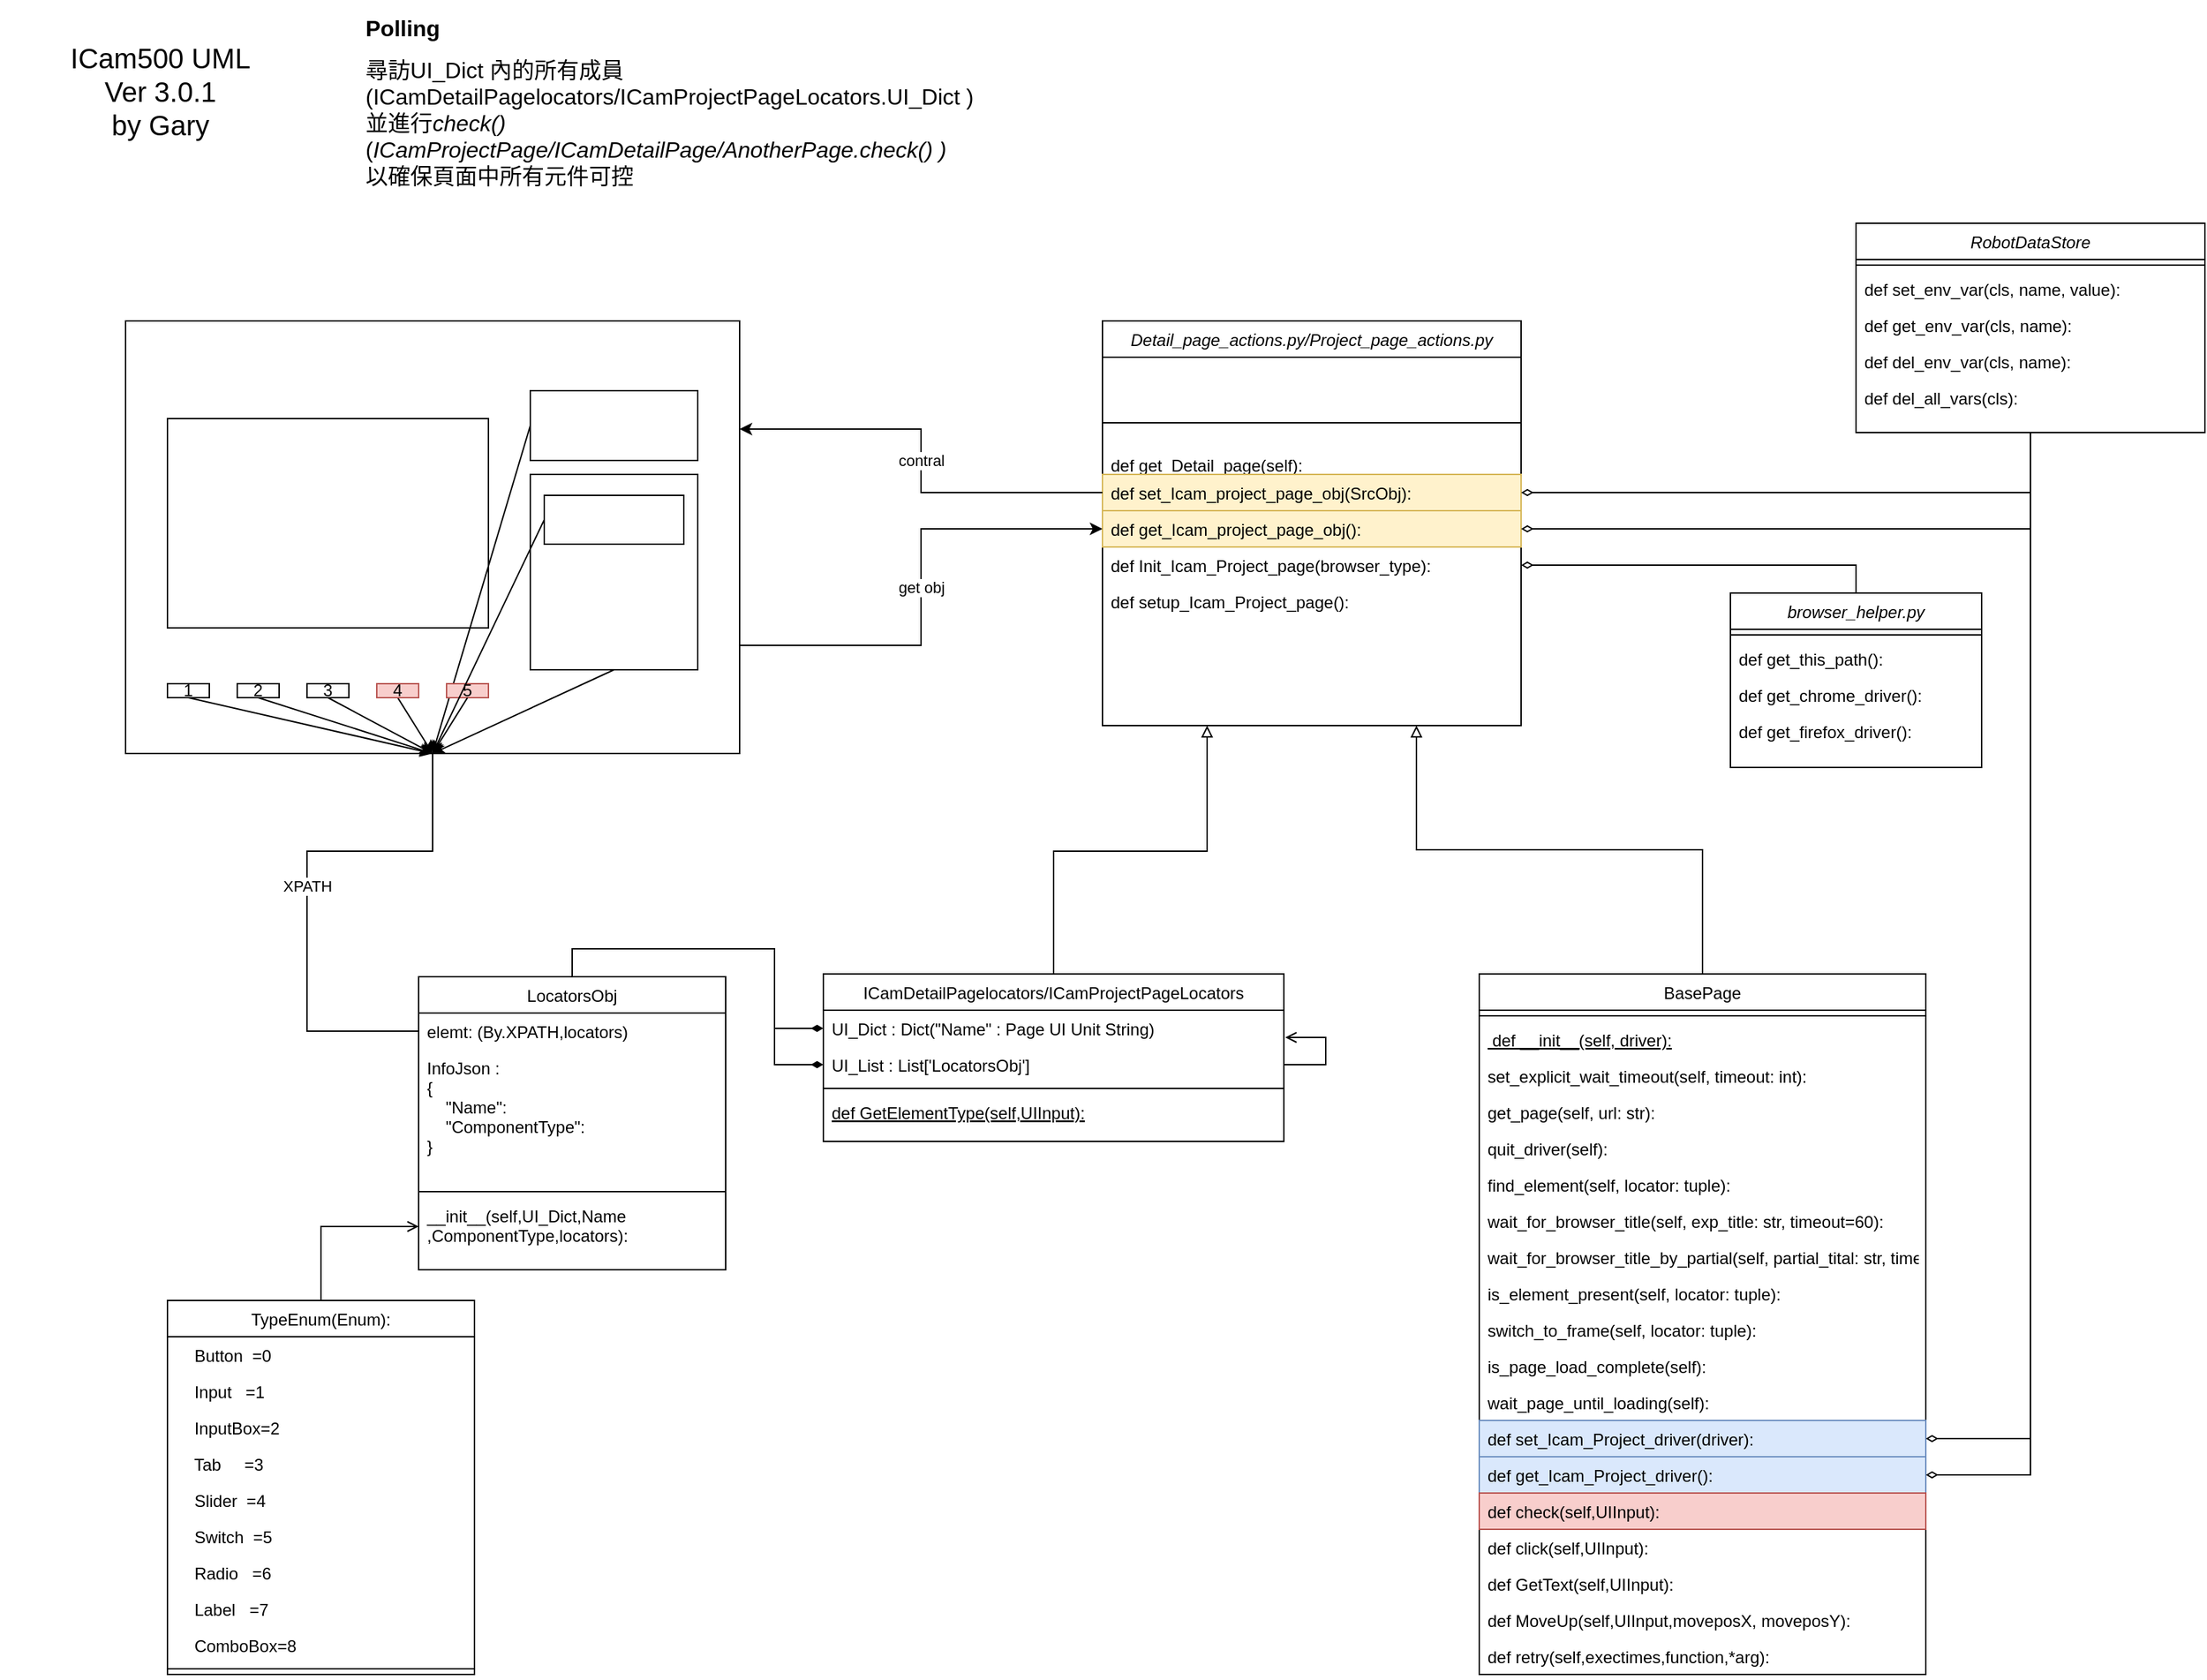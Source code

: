 <mxfile version="14.9.6" type="device" pages="3"><diagram name="版本3-20220117" id="Ie7iYuJbIRpsxBaQLt7f"><mxGraphModel dx="1422" dy="2001" grid="1" gridSize="10" guides="1" tooltips="1" connect="1" arrows="1" fold="1" page="1" pageScale="1" pageWidth="827" pageHeight="1169" math="0" shadow="0"><root><mxCell id="G9KFmYcuRjOrVTpTuj6z-0"/><mxCell id="G9KFmYcuRjOrVTpTuj6z-1" parent="G9KFmYcuRjOrVTpTuj6z-0"/><mxCell id="BbTtc2Wx4p2_ZR3723sf-3" style="edgeStyle=orthogonalEdgeStyle;rounded=0;orthogonalLoop=1;jettySize=auto;html=1;exitX=0.5;exitY=0;exitDx=0;exitDy=0;entryX=0.75;entryY=1;entryDx=0;entryDy=0;startArrow=none;startFill=0;endArrow=block;endFill=0;" edge="1" parent="G9KFmYcuRjOrVTpTuj6z-1" source="G9KFmYcuRjOrVTpTuj6z-12" target="G9KFmYcuRjOrVTpTuj6z-49"><mxGeometry relative="1" as="geometry"/></mxCell><mxCell id="G9KFmYcuRjOrVTpTuj6z-12" value="BasePage&#10;" style="swimlane;fontStyle=0;align=center;verticalAlign=top;childLayout=stackLayout;horizontal=1;startSize=26;horizontalStack=0;resizeParent=1;resizeLast=0;collapsible=1;marginBottom=0;rounded=0;shadow=0;strokeWidth=1;" vertex="1" parent="G9KFmYcuRjOrVTpTuj6z-1"><mxGeometry x="1130" y="-432" width="320" height="502" as="geometry"><mxRectangle x="130" y="380" width="160" height="26" as="alternateBounds"/></mxGeometry></mxCell><mxCell id="G9KFmYcuRjOrVTpTuj6z-13" value="" style="line;html=1;strokeWidth=1;align=left;verticalAlign=middle;spacingTop=-1;spacingLeft=3;spacingRight=3;rotatable=0;labelPosition=right;points=[];portConstraint=eastwest;" vertex="1" parent="G9KFmYcuRjOrVTpTuj6z-12"><mxGeometry y="26" width="320" height="8" as="geometry"/></mxCell><mxCell id="G9KFmYcuRjOrVTpTuj6z-14" value=" def __init__(self, driver):" style="text;align=left;verticalAlign=top;spacingLeft=4;spacingRight=4;overflow=hidden;rotatable=0;points=[[0,0.5],[1,0.5]];portConstraint=eastwest;fontStyle=4" vertex="1" parent="G9KFmYcuRjOrVTpTuj6z-12"><mxGeometry y="34" width="320" height="26" as="geometry"/></mxCell><mxCell id="G9KFmYcuRjOrVTpTuj6z-15" value="set_explicit_wait_timeout(self, timeout: int):" style="text;align=left;verticalAlign=top;spacingLeft=4;spacingRight=4;overflow=hidden;rotatable=0;points=[[0,0.5],[1,0.5]];portConstraint=eastwest;" vertex="1" parent="G9KFmYcuRjOrVTpTuj6z-12"><mxGeometry y="60" width="320" height="26" as="geometry"/></mxCell><mxCell id="G9KFmYcuRjOrVTpTuj6z-16" value="get_page(self, url: str):" style="text;align=left;verticalAlign=top;spacingLeft=4;spacingRight=4;overflow=hidden;rotatable=0;points=[[0,0.5],[1,0.5]];portConstraint=eastwest;" vertex="1" parent="G9KFmYcuRjOrVTpTuj6z-12"><mxGeometry y="86" width="320" height="26" as="geometry"/></mxCell><mxCell id="G9KFmYcuRjOrVTpTuj6z-17" value="quit_driver(self):" style="text;align=left;verticalAlign=top;spacingLeft=4;spacingRight=4;overflow=hidden;rotatable=0;points=[[0,0.5],[1,0.5]];portConstraint=eastwest;" vertex="1" parent="G9KFmYcuRjOrVTpTuj6z-12"><mxGeometry y="112" width="320" height="26" as="geometry"/></mxCell><mxCell id="G9KFmYcuRjOrVTpTuj6z-18" value="find_element(self, locator: tuple):" style="text;align=left;verticalAlign=top;spacingLeft=4;spacingRight=4;overflow=hidden;rotatable=0;points=[[0,0.5],[1,0.5]];portConstraint=eastwest;" vertex="1" parent="G9KFmYcuRjOrVTpTuj6z-12"><mxGeometry y="138" width="320" height="26" as="geometry"/></mxCell><mxCell id="G9KFmYcuRjOrVTpTuj6z-19" value="wait_for_browser_title(self, exp_title: str, timeout=60):" style="text;align=left;verticalAlign=top;spacingLeft=4;spacingRight=4;overflow=hidden;rotatable=0;points=[[0,0.5],[1,0.5]];portConstraint=eastwest;" vertex="1" parent="G9KFmYcuRjOrVTpTuj6z-12"><mxGeometry y="164" width="320" height="26" as="geometry"/></mxCell><mxCell id="G9KFmYcuRjOrVTpTuj6z-20" value="wait_for_browser_title_by_partial(self, partial_tital: str, timeout=60):" style="text;align=left;verticalAlign=top;spacingLeft=4;spacingRight=4;overflow=hidden;rotatable=0;points=[[0,0.5],[1,0.5]];portConstraint=eastwest;" vertex="1" parent="G9KFmYcuRjOrVTpTuj6z-12"><mxGeometry y="190" width="320" height="26" as="geometry"/></mxCell><mxCell id="G9KFmYcuRjOrVTpTuj6z-21" value="is_element_present(self, locator: tuple):" style="text;align=left;verticalAlign=top;spacingLeft=4;spacingRight=4;overflow=hidden;rotatable=0;points=[[0,0.5],[1,0.5]];portConstraint=eastwest;" vertex="1" parent="G9KFmYcuRjOrVTpTuj6z-12"><mxGeometry y="216" width="320" height="26" as="geometry"/></mxCell><mxCell id="G9KFmYcuRjOrVTpTuj6z-22" value="switch_to_frame(self, locator: tuple):" style="text;align=left;verticalAlign=top;spacingLeft=4;spacingRight=4;overflow=hidden;rotatable=0;points=[[0,0.5],[1,0.5]];portConstraint=eastwest;" vertex="1" parent="G9KFmYcuRjOrVTpTuj6z-12"><mxGeometry y="242" width="320" height="26" as="geometry"/></mxCell><mxCell id="G9KFmYcuRjOrVTpTuj6z-23" value="is_page_load_complete(self):" style="text;align=left;verticalAlign=top;spacingLeft=4;spacingRight=4;overflow=hidden;rotatable=0;points=[[0,0.5],[1,0.5]];portConstraint=eastwest;" vertex="1" parent="G9KFmYcuRjOrVTpTuj6z-12"><mxGeometry y="268" width="320" height="26" as="geometry"/></mxCell><mxCell id="G9KFmYcuRjOrVTpTuj6z-24" value="wait_page_until_loading(self):" style="text;align=left;verticalAlign=top;spacingLeft=4;spacingRight=4;overflow=hidden;rotatable=0;points=[[0,0.5],[1,0.5]];portConstraint=eastwest;" vertex="1" parent="G9KFmYcuRjOrVTpTuj6z-12"><mxGeometry y="294" width="320" height="26" as="geometry"/></mxCell><mxCell id="G9KFmYcuRjOrVTpTuj6z-54" value="def set_Icam_Project_driver(driver):" style="text;align=left;verticalAlign=top;spacingLeft=4;spacingRight=4;overflow=hidden;rotatable=0;points=[[0,0.5],[1,0.5]];portConstraint=eastwest;fillColor=#dae8fc;strokeColor=#6c8ebf;" vertex="1" parent="G9KFmYcuRjOrVTpTuj6z-12"><mxGeometry y="320" width="320" height="26" as="geometry"/></mxCell><mxCell id="G9KFmYcuRjOrVTpTuj6z-55" value="def get_Icam_Project_driver():" style="text;align=left;verticalAlign=top;spacingLeft=4;spacingRight=4;overflow=hidden;rotatable=0;points=[[0,0.5],[1,0.5]];portConstraint=eastwest;fillColor=#dae8fc;strokeColor=#6c8ebf;" vertex="1" parent="G9KFmYcuRjOrVTpTuj6z-12"><mxGeometry y="346" width="320" height="26" as="geometry"/></mxCell><mxCell id="G9KFmYcuRjOrVTpTuj6z-6" value="def check(self,UIInput):" style="text;align=left;verticalAlign=top;spacingLeft=4;spacingRight=4;overflow=hidden;rotatable=0;points=[[0,0.5],[1,0.5]];portConstraint=eastwest;rounded=0;shadow=0;html=0;fillColor=#f8cecc;strokeColor=#b85450;" vertex="1" parent="G9KFmYcuRjOrVTpTuj6z-12"><mxGeometry y="372" width="320" height="26" as="geometry"/></mxCell><mxCell id="G9KFmYcuRjOrVTpTuj6z-7" value="def click(self,UIInput):" style="text;align=left;verticalAlign=top;spacingLeft=4;spacingRight=4;overflow=hidden;rotatable=0;points=[[0,0.5],[1,0.5]];portConstraint=eastwest;rounded=0;shadow=0;html=0;" vertex="1" parent="G9KFmYcuRjOrVTpTuj6z-12"><mxGeometry y="398" width="320" height="26" as="geometry"/></mxCell><mxCell id="G9KFmYcuRjOrVTpTuj6z-9" value="def GetText(self,UIInput):" style="text;align=left;verticalAlign=top;spacingLeft=4;spacingRight=4;overflow=hidden;rotatable=0;points=[[0,0.5],[1,0.5]];portConstraint=eastwest;" vertex="1" parent="G9KFmYcuRjOrVTpTuj6z-12"><mxGeometry y="424" width="320" height="26" as="geometry"/></mxCell><mxCell id="G9KFmYcuRjOrVTpTuj6z-8" value="def MoveUp(self,UIInput,moveposX, moveposY):" style="text;align=left;verticalAlign=top;spacingLeft=4;spacingRight=4;overflow=hidden;rotatable=0;points=[[0,0.5],[1,0.5]];portConstraint=eastwest;rounded=0;shadow=0;html=0;" vertex="1" parent="G9KFmYcuRjOrVTpTuj6z-12"><mxGeometry y="450" width="320" height="26" as="geometry"/></mxCell><mxCell id="G9KFmYcuRjOrVTpTuj6z-10" value="def retry(self,exectimes,function,*arg):  " style="text;align=left;verticalAlign=top;spacingLeft=4;spacingRight=4;overflow=hidden;rotatable=0;points=[[0,0.5],[1,0.5]];portConstraint=eastwest;" vertex="1" parent="G9KFmYcuRjOrVTpTuj6z-12"><mxGeometry y="476" width="320" height="26" as="geometry"/></mxCell><mxCell id="BbTtc2Wx4p2_ZR3723sf-4" style="edgeStyle=orthogonalEdgeStyle;rounded=0;orthogonalLoop=1;jettySize=auto;html=1;exitX=0.5;exitY=0;exitDx=0;exitDy=0;entryX=0.25;entryY=1;entryDx=0;entryDy=0;startArrow=none;startFill=0;endArrow=block;endFill=0;" edge="1" parent="G9KFmYcuRjOrVTpTuj6z-1" source="G9KFmYcuRjOrVTpTuj6z-26" target="G9KFmYcuRjOrVTpTuj6z-49"><mxGeometry relative="1" as="geometry"><Array as="points"><mxPoint x="825" y="-520"/><mxPoint x="935" y="-520"/></Array></mxGeometry></mxCell><mxCell id="G9KFmYcuRjOrVTpTuj6z-26" value="ICamDetailPagelocators/ICamProjectPageLocators" style="swimlane;fontStyle=0;align=center;verticalAlign=top;childLayout=stackLayout;horizontal=1;startSize=26;horizontalStack=0;resizeParent=1;resizeLast=0;collapsible=1;marginBottom=0;rounded=0;shadow=0;strokeWidth=1;" vertex="1" parent="G9KFmYcuRjOrVTpTuj6z-1"><mxGeometry x="660" y="-432" width="330" height="120" as="geometry"><mxRectangle x="340" y="380" width="170" height="26" as="alternateBounds"/></mxGeometry></mxCell><mxCell id="G9KFmYcuRjOrVTpTuj6z-27" value="UI_Dict : Dict(&quot;Name&quot; : Page UI Unit String)" style="text;align=left;verticalAlign=top;spacingLeft=4;spacingRight=4;overflow=hidden;rotatable=0;points=[[0,0.5],[1,0.5]];portConstraint=eastwest;" vertex="1" parent="G9KFmYcuRjOrVTpTuj6z-26"><mxGeometry y="26" width="330" height="26" as="geometry"/></mxCell><mxCell id="BbTtc2Wx4p2_ZR3723sf-7" style="edgeStyle=orthogonalEdgeStyle;rounded=0;orthogonalLoop=1;jettySize=auto;html=1;entryX=1.003;entryY=0.75;entryDx=0;entryDy=0;entryPerimeter=0;startArrow=none;startFill=0;endArrow=open;endFill=0;exitX=1;exitY=0.5;exitDx=0;exitDy=0;" edge="1" parent="G9KFmYcuRjOrVTpTuj6z-26" source="BbTtc2Wx4p2_ZR3723sf-5" target="G9KFmYcuRjOrVTpTuj6z-27"><mxGeometry relative="1" as="geometry"><mxPoint x="340" y="90" as="sourcePoint"/><Array as="points"><mxPoint x="360" y="65"/><mxPoint x="360" y="46"/></Array></mxGeometry></mxCell><mxCell id="BbTtc2Wx4p2_ZR3723sf-5" value="UI_List : List['LocatorsObj']" style="text;align=left;verticalAlign=top;spacingLeft=4;spacingRight=4;overflow=hidden;rotatable=0;points=[[0,0.5],[1,0.5]];portConstraint=eastwest;" vertex="1" parent="G9KFmYcuRjOrVTpTuj6z-26"><mxGeometry y="52" width="330" height="26" as="geometry"/></mxCell><mxCell id="G9KFmYcuRjOrVTpTuj6z-29" value="" style="line;html=1;strokeWidth=1;align=left;verticalAlign=middle;spacingTop=-1;spacingLeft=3;spacingRight=3;rotatable=0;labelPosition=right;points=[];portConstraint=eastwest;" vertex="1" parent="G9KFmYcuRjOrVTpTuj6z-26"><mxGeometry y="78" width="330" height="8" as="geometry"/></mxCell><mxCell id="G9KFmYcuRjOrVTpTuj6z-30" value="def GetElementType(self,UIInput):" style="text;align=left;verticalAlign=top;spacingLeft=4;spacingRight=4;overflow=hidden;rotatable=0;points=[[0,0.5],[1,0.5]];portConstraint=eastwest;fontStyle=4" vertex="1" parent="G9KFmYcuRjOrVTpTuj6z-26"><mxGeometry y="86" width="330" height="34" as="geometry"/></mxCell><mxCell id="BbTtc2Wx4p2_ZR3723sf-6" style="edgeStyle=orthogonalEdgeStyle;rounded=0;orthogonalLoop=1;jettySize=auto;html=1;exitX=0.5;exitY=0;exitDx=0;exitDy=0;entryX=0;entryY=0.5;entryDx=0;entryDy=0;startArrow=none;startFill=0;endArrow=diamondThin;endFill=1;" edge="1" parent="G9KFmYcuRjOrVTpTuj6z-1" source="G9KFmYcuRjOrVTpTuj6z-32" target="BbTtc2Wx4p2_ZR3723sf-5"><mxGeometry relative="1" as="geometry"/></mxCell><mxCell id="BbTtc2Wx4p2_ZR3723sf-8" style="edgeStyle=orthogonalEdgeStyle;rounded=0;orthogonalLoop=1;jettySize=auto;html=1;exitX=0.5;exitY=0;exitDx=0;exitDy=0;entryX=0;entryY=0.5;entryDx=0;entryDy=0;startArrow=none;startFill=0;endArrow=diamondThin;endFill=1;" edge="1" parent="G9KFmYcuRjOrVTpTuj6z-1" source="G9KFmYcuRjOrVTpTuj6z-32" target="G9KFmYcuRjOrVTpTuj6z-27"><mxGeometry relative="1" as="geometry"/></mxCell><mxCell id="G9KFmYcuRjOrVTpTuj6z-32" value="LocatorsObj" style="swimlane;fontStyle=0;align=center;verticalAlign=top;childLayout=stackLayout;horizontal=1;startSize=26;horizontalStack=0;resizeParent=1;resizeLast=0;collapsible=1;marginBottom=0;rounded=0;shadow=0;strokeWidth=1;" vertex="1" parent="G9KFmYcuRjOrVTpTuj6z-1"><mxGeometry x="370" y="-430" width="220" height="210" as="geometry"><mxRectangle x="340" y="380" width="170" height="26" as="alternateBounds"/></mxGeometry></mxCell><mxCell id="G9KFmYcuRjOrVTpTuj6z-33" value="elemt: (By.XPATH,locators)" style="text;align=left;verticalAlign=top;spacingLeft=4;spacingRight=4;overflow=hidden;rotatable=0;points=[[0,0.5],[1,0.5]];portConstraint=eastwest;" vertex="1" parent="G9KFmYcuRjOrVTpTuj6z-32"><mxGeometry y="26" width="220" height="26" as="geometry"/></mxCell><mxCell id="G9KFmYcuRjOrVTpTuj6z-34" value="InfoJson : &#10;{&#10;    &quot;Name&quot;:&#10;    &quot;ComponentType&quot;:&#10;}" style="text;align=left;verticalAlign=top;spacingLeft=4;spacingRight=4;overflow=hidden;rotatable=0;points=[[0,0.5],[1,0.5]];portConstraint=eastwest;" vertex="1" parent="G9KFmYcuRjOrVTpTuj6z-32"><mxGeometry y="52" width="220" height="98" as="geometry"/></mxCell><mxCell id="G9KFmYcuRjOrVTpTuj6z-35" value="" style="line;html=1;strokeWidth=1;align=left;verticalAlign=middle;spacingTop=-1;spacingLeft=3;spacingRight=3;rotatable=0;labelPosition=right;points=[];portConstraint=eastwest;" vertex="1" parent="G9KFmYcuRjOrVTpTuj6z-32"><mxGeometry y="150" width="220" height="8" as="geometry"/></mxCell><mxCell id="G9KFmYcuRjOrVTpTuj6z-36" value="__init__(self,UI_Dict,Name&#10;,ComponentType,locators): " style="text;align=left;verticalAlign=top;spacingLeft=4;spacingRight=4;overflow=hidden;rotatable=0;points=[[0,0.5],[1,0.5]];portConstraint=eastwest;fontStyle=0" vertex="1" parent="G9KFmYcuRjOrVTpTuj6z-32"><mxGeometry y="158" width="220" height="42" as="geometry"/></mxCell><mxCell id="G9KFmYcuRjOrVTpTuj6z-37" style="edgeStyle=orthogonalEdgeStyle;rounded=0;orthogonalLoop=1;jettySize=auto;html=1;exitX=0.5;exitY=0;exitDx=0;exitDy=0;entryX=0;entryY=0.5;entryDx=0;entryDy=0;startArrow=none;startFill=0;endArrow=open;endFill=0;" edge="1" parent="G9KFmYcuRjOrVTpTuj6z-1" source="G9KFmYcuRjOrVTpTuj6z-38" target="G9KFmYcuRjOrVTpTuj6z-36"><mxGeometry relative="1" as="geometry"/></mxCell><mxCell id="G9KFmYcuRjOrVTpTuj6z-38" value="TypeEnum(Enum):" style="swimlane;fontStyle=0;align=center;verticalAlign=top;childLayout=stackLayout;horizontal=1;startSize=26;horizontalStack=0;resizeParent=1;resizeLast=0;collapsible=1;marginBottom=0;rounded=0;shadow=0;strokeWidth=1;" vertex="1" parent="G9KFmYcuRjOrVTpTuj6z-1"><mxGeometry x="190" y="-198" width="220" height="268" as="geometry"><mxRectangle x="340" y="380" width="170" height="26" as="alternateBounds"/></mxGeometry></mxCell><mxCell id="G9KFmYcuRjOrVTpTuj6z-39" value="    Button  =0&#10;" style="text;align=left;verticalAlign=top;spacingLeft=4;spacingRight=4;overflow=hidden;rotatable=0;points=[[0,0.5],[1,0.5]];portConstraint=eastwest;" vertex="1" parent="G9KFmYcuRjOrVTpTuj6z-38"><mxGeometry y="26" width="220" height="26" as="geometry"/></mxCell><mxCell id="G9KFmYcuRjOrVTpTuj6z-40" value="    Input   =1" style="text;align=left;verticalAlign=top;spacingLeft=4;spacingRight=4;overflow=hidden;rotatable=0;points=[[0,0.5],[1,0.5]];portConstraint=eastwest;" vertex="1" parent="G9KFmYcuRjOrVTpTuj6z-38"><mxGeometry y="52" width="220" height="26" as="geometry"/></mxCell><mxCell id="G9KFmYcuRjOrVTpTuj6z-41" value="    InputBox=2    " style="text;align=left;verticalAlign=top;spacingLeft=4;spacingRight=4;overflow=hidden;rotatable=0;points=[[0,0.5],[1,0.5]];portConstraint=eastwest;" vertex="1" parent="G9KFmYcuRjOrVTpTuj6z-38"><mxGeometry y="78" width="220" height="26" as="geometry"/></mxCell><mxCell id="G9KFmYcuRjOrVTpTuj6z-42" value="    Tab     =3" style="text;align=left;verticalAlign=top;spacingLeft=4;spacingRight=4;overflow=hidden;rotatable=0;points=[[0,0.5],[1,0.5]];portConstraint=eastwest;" vertex="1" parent="G9KFmYcuRjOrVTpTuj6z-38"><mxGeometry y="104" width="220" height="26" as="geometry"/></mxCell><mxCell id="G9KFmYcuRjOrVTpTuj6z-43" value="    Slider  =4" style="text;align=left;verticalAlign=top;spacingLeft=4;spacingRight=4;overflow=hidden;rotatable=0;points=[[0,0.5],[1,0.5]];portConstraint=eastwest;" vertex="1" parent="G9KFmYcuRjOrVTpTuj6z-38"><mxGeometry y="130" width="220" height="26" as="geometry"/></mxCell><mxCell id="G9KFmYcuRjOrVTpTuj6z-44" value="    Switch  =5" style="text;align=left;verticalAlign=top;spacingLeft=4;spacingRight=4;overflow=hidden;rotatable=0;points=[[0,0.5],[1,0.5]];portConstraint=eastwest;" vertex="1" parent="G9KFmYcuRjOrVTpTuj6z-38"><mxGeometry y="156" width="220" height="26" as="geometry"/></mxCell><mxCell id="G9KFmYcuRjOrVTpTuj6z-45" value="    Radio   =6" style="text;align=left;verticalAlign=top;spacingLeft=4;spacingRight=4;overflow=hidden;rotatable=0;points=[[0,0.5],[1,0.5]];portConstraint=eastwest;" vertex="1" parent="G9KFmYcuRjOrVTpTuj6z-38"><mxGeometry y="182" width="220" height="26" as="geometry"/></mxCell><mxCell id="G9KFmYcuRjOrVTpTuj6z-46" value="    Label   =7" style="text;align=left;verticalAlign=top;spacingLeft=4;spacingRight=4;overflow=hidden;rotatable=0;points=[[0,0.5],[1,0.5]];portConstraint=eastwest;" vertex="1" parent="G9KFmYcuRjOrVTpTuj6z-38"><mxGeometry y="208" width="220" height="26" as="geometry"/></mxCell><mxCell id="G9KFmYcuRjOrVTpTuj6z-47" value="    ComboBox=8" style="text;align=left;verticalAlign=top;spacingLeft=4;spacingRight=4;overflow=hidden;rotatable=0;points=[[0,0.5],[1,0.5]];portConstraint=eastwest;" vertex="1" parent="G9KFmYcuRjOrVTpTuj6z-38"><mxGeometry y="234" width="220" height="26" as="geometry"/></mxCell><mxCell id="G9KFmYcuRjOrVTpTuj6z-48" value="" style="line;html=1;strokeWidth=1;align=left;verticalAlign=middle;spacingTop=-1;spacingLeft=3;spacingRight=3;rotatable=0;labelPosition=right;points=[];portConstraint=eastwest;" vertex="1" parent="G9KFmYcuRjOrVTpTuj6z-38"><mxGeometry y="260" width="220" height="8" as="geometry"/></mxCell><mxCell id="G9KFmYcuRjOrVTpTuj6z-49" value="Detail_page_actions.py/Project_page_actions.py" style="swimlane;fontStyle=2;align=center;verticalAlign=top;childLayout=stackLayout;horizontal=1;startSize=26;horizontalStack=0;resizeParent=1;resizeLast=0;collapsible=1;marginBottom=0;rounded=0;shadow=0;strokeWidth=1;" vertex="1" parent="G9KFmYcuRjOrVTpTuj6z-1"><mxGeometry x="860" y="-900" width="300" height="290" as="geometry"><mxRectangle x="230" y="140" width="160" height="26" as="alternateBounds"/></mxGeometry></mxCell><mxCell id="G9KFmYcuRjOrVTpTuj6z-50" value="&lt;div style=&quot;color: rgb(212 , 212 , 212) ; background-color: rgb(30 , 30 , 30) ; font-family: &amp;#34;consolas&amp;#34; , &amp;#34;courier new&amp;#34; , monospace ; font-weight: normal ; font-size: 14px ; line-height: 19px&quot;&gt;&lt;br&gt;&lt;/div&gt;" style="text;whiteSpace=wrap;html=1;" vertex="1" parent="G9KFmYcuRjOrVTpTuj6z-49"><mxGeometry y="26" width="300" height="30" as="geometry"/></mxCell><mxCell id="G9KFmYcuRjOrVTpTuj6z-51" value="" style="line;html=1;strokeWidth=1;align=left;verticalAlign=middle;spacingTop=-1;spacingLeft=3;spacingRight=3;rotatable=0;labelPosition=right;points=[];portConstraint=eastwest;" vertex="1" parent="G9KFmYcuRjOrVTpTuj6z-49"><mxGeometry y="56" width="300" height="34" as="geometry"/></mxCell><mxCell id="G9KFmYcuRjOrVTpTuj6z-5" value="def get_Detail_page(self):" style="text;align=left;verticalAlign=top;spacingLeft=4;spacingRight=4;overflow=hidden;rotatable=0;points=[[0,0.5],[1,0.5]];portConstraint=eastwest;" vertex="1" parent="G9KFmYcuRjOrVTpTuj6z-49"><mxGeometry y="90" width="300" height="20" as="geometry"/></mxCell><mxCell id="G9KFmYcuRjOrVTpTuj6z-56" value="def set_Icam_project_page_obj(SrcObj):" style="text;align=left;verticalAlign=top;spacingLeft=4;spacingRight=4;overflow=hidden;rotatable=0;points=[[0,0.5],[1,0.5]];portConstraint=eastwest;fillColor=#fff2cc;strokeColor=#d6b656;" vertex="1" parent="G9KFmYcuRjOrVTpTuj6z-49"><mxGeometry y="110" width="300" height="26" as="geometry"/></mxCell><mxCell id="G9KFmYcuRjOrVTpTuj6z-57" value="def get_Icam_project_page_obj():" style="text;align=left;verticalAlign=top;spacingLeft=4;spacingRight=4;overflow=hidden;rotatable=0;points=[[0,0.5],[1,0.5]];portConstraint=eastwest;fillColor=#fff2cc;strokeColor=#d6b656;" vertex="1" parent="G9KFmYcuRjOrVTpTuj6z-49"><mxGeometry y="136" width="300" height="26" as="geometry"/></mxCell><mxCell id="G9KFmYcuRjOrVTpTuj6z-52" value="def Init_Icam_Project_page(browser_type):" style="text;align=left;verticalAlign=top;spacingLeft=4;spacingRight=4;overflow=hidden;rotatable=0;points=[[0,0.5],[1,0.5]];portConstraint=eastwest;" vertex="1" parent="G9KFmYcuRjOrVTpTuj6z-49"><mxGeometry y="162" width="300" height="26" as="geometry"/></mxCell><mxCell id="G9KFmYcuRjOrVTpTuj6z-53" value="def setup_Icam_Project_page():" style="text;align=left;verticalAlign=top;spacingLeft=4;spacingRight=4;overflow=hidden;rotatable=0;points=[[0,0.5],[1,0.5]];portConstraint=eastwest;" vertex="1" parent="G9KFmYcuRjOrVTpTuj6z-49"><mxGeometry y="188" width="300" height="26" as="geometry"/></mxCell><mxCell id="BbTtc2Wx4p2_ZR3723sf-13" style="edgeStyle=orthogonalEdgeStyle;rounded=0;orthogonalLoop=1;jettySize=auto;html=1;exitX=0.5;exitY=0;exitDx=0;exitDy=0;entryX=1;entryY=0.5;entryDx=0;entryDy=0;startArrow=none;startFill=0;endArrow=diamondThin;endFill=0;" edge="1" parent="G9KFmYcuRjOrVTpTuj6z-1" source="G9KFmYcuRjOrVTpTuj6z-59" target="G9KFmYcuRjOrVTpTuj6z-52"><mxGeometry relative="1" as="geometry"/></mxCell><mxCell id="G9KFmYcuRjOrVTpTuj6z-59" value="browser_helper.py" style="swimlane;fontStyle=2;align=center;verticalAlign=top;childLayout=stackLayout;horizontal=1;startSize=26;horizontalStack=0;resizeParent=1;resizeLast=0;collapsible=1;marginBottom=0;rounded=0;shadow=0;strokeWidth=1;" vertex="1" parent="G9KFmYcuRjOrVTpTuj6z-1"><mxGeometry x="1310" y="-705" width="180" height="125" as="geometry"><mxRectangle x="230" y="140" width="160" height="26" as="alternateBounds"/></mxGeometry></mxCell><mxCell id="G9KFmYcuRjOrVTpTuj6z-60" value="" style="line;html=1;strokeWidth=1;align=left;verticalAlign=middle;spacingTop=-1;spacingLeft=3;spacingRight=3;rotatable=0;labelPosition=right;points=[];portConstraint=eastwest;" vertex="1" parent="G9KFmYcuRjOrVTpTuj6z-59"><mxGeometry y="26" width="180" height="8" as="geometry"/></mxCell><mxCell id="G9KFmYcuRjOrVTpTuj6z-61" value="def get_this_path():" style="text;align=left;verticalAlign=top;spacingLeft=4;spacingRight=4;overflow=hidden;rotatable=0;points=[[0,0.5],[1,0.5]];portConstraint=eastwest;" vertex="1" parent="G9KFmYcuRjOrVTpTuj6z-59"><mxGeometry y="34" width="180" height="26" as="geometry"/></mxCell><mxCell id="G9KFmYcuRjOrVTpTuj6z-62" value="def get_chrome_driver():" style="text;align=left;verticalAlign=top;spacingLeft=4;spacingRight=4;overflow=hidden;rotatable=0;points=[[0,0.5],[1,0.5]];portConstraint=eastwest;" vertex="1" parent="G9KFmYcuRjOrVTpTuj6z-59"><mxGeometry y="60" width="180" height="26" as="geometry"/></mxCell><mxCell id="G9KFmYcuRjOrVTpTuj6z-63" value="def get_firefox_driver():" style="text;align=left;verticalAlign=top;spacingLeft=4;spacingRight=4;overflow=hidden;rotatable=0;points=[[0,0.5],[1,0.5]];portConstraint=eastwest;" vertex="1" parent="G9KFmYcuRjOrVTpTuj6z-59"><mxGeometry y="86" width="180" height="26" as="geometry"/></mxCell><mxCell id="G9KFmYcuRjOrVTpTuj6z-65" value="&lt;font style=&quot;font-size: 20px&quot;&gt;ICam500 UML&lt;br&gt;Ver 3.0.1&lt;br&gt;by Gary&lt;br&gt;&lt;/font&gt;" style="text;html=1;strokeColor=none;fillColor=none;align=center;verticalAlign=middle;whiteSpace=wrap;rounded=0;" vertex="1" parent="G9KFmYcuRjOrVTpTuj6z-1"><mxGeometry x="70" y="-1110" width="230" height="90" as="geometry"/></mxCell><mxCell id="G9KFmYcuRjOrVTpTuj6z-66" value="XPATH" style="edgeStyle=orthogonalEdgeStyle;rounded=0;orthogonalLoop=1;jettySize=auto;html=1;exitX=0.5;exitY=1;exitDx=0;exitDy=0;endArrow=none;endFill=0;entryX=0;entryY=0.5;entryDx=0;entryDy=0;" edge="1" parent="G9KFmYcuRjOrVTpTuj6z-1" source="G9KFmYcuRjOrVTpTuj6z-68" target="G9KFmYcuRjOrVTpTuj6z-33"><mxGeometry relative="1" as="geometry"><Array as="points"><mxPoint x="380" y="-520"/><mxPoint x="290" y="-520"/><mxPoint x="290" y="-391"/></Array></mxGeometry></mxCell><mxCell id="G9KFmYcuRjOrVTpTuj6z-67" value="get obj" style="edgeStyle=orthogonalEdgeStyle;rounded=0;orthogonalLoop=1;jettySize=auto;html=1;exitX=1;exitY=0.75;exitDx=0;exitDy=0;entryX=0;entryY=0.5;entryDx=0;entryDy=0;" edge="1" parent="G9KFmYcuRjOrVTpTuj6z-1" source="G9KFmYcuRjOrVTpTuj6z-68" target="G9KFmYcuRjOrVTpTuj6z-57"><mxGeometry relative="1" as="geometry"/></mxCell><mxCell id="G9KFmYcuRjOrVTpTuj6z-68" value="WEB UI" style="rounded=0;whiteSpace=wrap;html=1;" vertex="1" parent="G9KFmYcuRjOrVTpTuj6z-1"><mxGeometry x="160" y="-900" width="440" height="310" as="geometry"/></mxCell><mxCell id="G9KFmYcuRjOrVTpTuj6z-69" value="" style="rounded=0;whiteSpace=wrap;html=1;" vertex="1" parent="G9KFmYcuRjOrVTpTuj6z-1"><mxGeometry x="190" y="-830" width="230" height="150" as="geometry"/></mxCell><mxCell id="G9KFmYcuRjOrVTpTuj6z-70" style="orthogonalLoop=1;jettySize=auto;html=1;exitX=0.5;exitY=1;exitDx=0;exitDy=0;rounded=1;" edge="1" parent="G9KFmYcuRjOrVTpTuj6z-1" source="G9KFmYcuRjOrVTpTuj6z-71"><mxGeometry relative="1" as="geometry"><mxPoint x="380" y="-590" as="targetPoint"/></mxGeometry></mxCell><mxCell id="G9KFmYcuRjOrVTpTuj6z-71" value="1" style="rounded=0;whiteSpace=wrap;html=1;" vertex="1" parent="G9KFmYcuRjOrVTpTuj6z-1"><mxGeometry x="190" y="-640" width="30" height="10" as="geometry"/></mxCell><mxCell id="G9KFmYcuRjOrVTpTuj6z-72" style="orthogonalLoop=1;jettySize=auto;html=1;exitX=0.5;exitY=1;exitDx=0;exitDy=0;rounded=1;" edge="1" parent="G9KFmYcuRjOrVTpTuj6z-1" source="G9KFmYcuRjOrVTpTuj6z-73"><mxGeometry relative="1" as="geometry"><mxPoint x="380" y="-590" as="targetPoint"/></mxGeometry></mxCell><mxCell id="G9KFmYcuRjOrVTpTuj6z-73" value="2" style="rounded=0;whiteSpace=wrap;html=1;" vertex="1" parent="G9KFmYcuRjOrVTpTuj6z-1"><mxGeometry x="240" y="-640" width="30" height="10" as="geometry"/></mxCell><mxCell id="G9KFmYcuRjOrVTpTuj6z-74" style="orthogonalLoop=1;jettySize=auto;html=1;exitX=0.5;exitY=1;exitDx=0;exitDy=0;rounded=1;" edge="1" parent="G9KFmYcuRjOrVTpTuj6z-1" source="G9KFmYcuRjOrVTpTuj6z-75"><mxGeometry relative="1" as="geometry"><mxPoint x="380" y="-590" as="targetPoint"/></mxGeometry></mxCell><mxCell id="G9KFmYcuRjOrVTpTuj6z-75" value="3" style="rounded=0;whiteSpace=wrap;html=1;" vertex="1" parent="G9KFmYcuRjOrVTpTuj6z-1"><mxGeometry x="290" y="-640" width="30" height="10" as="geometry"/></mxCell><mxCell id="G9KFmYcuRjOrVTpTuj6z-76" style="edgeStyle=none;rounded=0;orthogonalLoop=1;jettySize=auto;html=1;exitX=0;exitY=0.5;exitDx=0;exitDy=0;entryX=0.5;entryY=1;entryDx=0;entryDy=0;fontSize=16;startArrow=none;startFill=0;endArrow=classic;endFill=1;" edge="1" parent="G9KFmYcuRjOrVTpTuj6z-1" source="G9KFmYcuRjOrVTpTuj6z-77" target="G9KFmYcuRjOrVTpTuj6z-68"><mxGeometry relative="1" as="geometry"/></mxCell><mxCell id="G9KFmYcuRjOrVTpTuj6z-77" value="" style="rounded=0;whiteSpace=wrap;html=1;" vertex="1" parent="G9KFmYcuRjOrVTpTuj6z-1"><mxGeometry x="450" y="-850" width="120" height="50" as="geometry"/></mxCell><mxCell id="G9KFmYcuRjOrVTpTuj6z-78" style="rounded=0;orthogonalLoop=1;jettySize=auto;html=1;exitX=0.5;exitY=1;exitDx=0;exitDy=0;fontSize=16;startArrow=none;startFill=0;endArrow=classic;endFill=1;" edge="1" parent="G9KFmYcuRjOrVTpTuj6z-1" source="G9KFmYcuRjOrVTpTuj6z-79"><mxGeometry relative="1" as="geometry"><mxPoint x="380" y="-590" as="targetPoint"/></mxGeometry></mxCell><mxCell id="G9KFmYcuRjOrVTpTuj6z-79" value="" style="rounded=0;whiteSpace=wrap;html=1;" vertex="1" parent="G9KFmYcuRjOrVTpTuj6z-1"><mxGeometry x="450" y="-790" width="120" height="140" as="geometry"/></mxCell><mxCell id="G9KFmYcuRjOrVTpTuj6z-80" style="orthogonalLoop=1;jettySize=auto;html=1;exitX=0.5;exitY=1;exitDx=0;exitDy=0;entryX=0.5;entryY=1;entryDx=0;entryDy=0;rounded=1;" edge="1" parent="G9KFmYcuRjOrVTpTuj6z-1" source="G9KFmYcuRjOrVTpTuj6z-81" target="G9KFmYcuRjOrVTpTuj6z-68"><mxGeometry relative="1" as="geometry"/></mxCell><mxCell id="G9KFmYcuRjOrVTpTuj6z-81" value="4" style="rounded=0;whiteSpace=wrap;html=1;fillColor=#f8cecc;strokeColor=#b85450;" vertex="1" parent="G9KFmYcuRjOrVTpTuj6z-1"><mxGeometry x="340" y="-640" width="30" height="10" as="geometry"/></mxCell><mxCell id="G9KFmYcuRjOrVTpTuj6z-82" value="5" style="rounded=0;whiteSpace=wrap;html=1;fillColor=#f8cecc;strokeColor=#b85450;" vertex="1" parent="G9KFmYcuRjOrVTpTuj6z-1"><mxGeometry x="390" y="-640" width="30" height="10" as="geometry"/></mxCell><mxCell id="G9KFmYcuRjOrVTpTuj6z-83" value="" style="endArrow=classic;html=1;exitX=0.5;exitY=1;exitDx=0;exitDy=0;entryX=0.5;entryY=1;entryDx=0;entryDy=0;rounded=1;" edge="1" parent="G9KFmYcuRjOrVTpTuj6z-1" source="G9KFmYcuRjOrVTpTuj6z-82" target="G9KFmYcuRjOrVTpTuj6z-68"><mxGeometry width="50" height="50" relative="1" as="geometry"><mxPoint x="580" y="-490" as="sourcePoint"/><mxPoint x="630" y="-540" as="targetPoint"/></mxGeometry></mxCell><mxCell id="G9KFmYcuRjOrVTpTuj6z-84" value="contral" style="edgeStyle=orthogonalEdgeStyle;rounded=0;orthogonalLoop=1;jettySize=auto;html=1;exitX=0;exitY=0.5;exitDx=0;exitDy=0;entryX=1;entryY=0.25;entryDx=0;entryDy=0;" edge="1" parent="G9KFmYcuRjOrVTpTuj6z-1" source="G9KFmYcuRjOrVTpTuj6z-56" target="G9KFmYcuRjOrVTpTuj6z-68"><mxGeometry relative="1" as="geometry"/></mxCell><mxCell id="BbTtc2Wx4p2_ZR3723sf-9" style="edgeStyle=orthogonalEdgeStyle;rounded=0;orthogonalLoop=1;jettySize=auto;html=1;exitX=0.5;exitY=1;exitDx=0;exitDy=0;startArrow=none;startFill=0;endArrow=diamondThin;endFill=0;" edge="1" parent="G9KFmYcuRjOrVTpTuj6z-1" source="G9KFmYcuRjOrVTpTuj6z-86" target="G9KFmYcuRjOrVTpTuj6z-56"><mxGeometry relative="1" as="geometry"/></mxCell><mxCell id="BbTtc2Wx4p2_ZR3723sf-10" style="edgeStyle=orthogonalEdgeStyle;rounded=0;orthogonalLoop=1;jettySize=auto;html=1;exitX=0.5;exitY=1;exitDx=0;exitDy=0;entryX=1;entryY=0.5;entryDx=0;entryDy=0;startArrow=none;startFill=0;endArrow=diamondThin;endFill=0;" edge="1" parent="G9KFmYcuRjOrVTpTuj6z-1" source="G9KFmYcuRjOrVTpTuj6z-86" target="G9KFmYcuRjOrVTpTuj6z-57"><mxGeometry relative="1" as="geometry"/></mxCell><mxCell id="BbTtc2Wx4p2_ZR3723sf-11" style="edgeStyle=orthogonalEdgeStyle;rounded=0;orthogonalLoop=1;jettySize=auto;html=1;exitX=0.5;exitY=1;exitDx=0;exitDy=0;entryX=1;entryY=0.5;entryDx=0;entryDy=0;startArrow=none;startFill=0;endArrow=diamondThin;endFill=0;" edge="1" parent="G9KFmYcuRjOrVTpTuj6z-1" source="G9KFmYcuRjOrVTpTuj6z-86" target="G9KFmYcuRjOrVTpTuj6z-54"><mxGeometry relative="1" as="geometry"/></mxCell><mxCell id="BbTtc2Wx4p2_ZR3723sf-12" style="edgeStyle=orthogonalEdgeStyle;rounded=0;orthogonalLoop=1;jettySize=auto;html=1;exitX=0.5;exitY=1;exitDx=0;exitDy=0;entryX=1;entryY=0.5;entryDx=0;entryDy=0;startArrow=none;startFill=0;endArrow=diamondThin;endFill=0;" edge="1" parent="G9KFmYcuRjOrVTpTuj6z-1" source="G9KFmYcuRjOrVTpTuj6z-86" target="G9KFmYcuRjOrVTpTuj6z-55"><mxGeometry relative="1" as="geometry"/></mxCell><mxCell id="G9KFmYcuRjOrVTpTuj6z-86" value="RobotDataStore" style="swimlane;fontStyle=2;align=center;verticalAlign=top;childLayout=stackLayout;horizontal=1;startSize=26;horizontalStack=0;resizeParent=1;resizeLast=0;collapsible=1;marginBottom=0;rounded=0;shadow=0;strokeWidth=1;" vertex="1" parent="G9KFmYcuRjOrVTpTuj6z-1"><mxGeometry x="1400" y="-970" width="250" height="150" as="geometry"><mxRectangle x="230" y="140" width="160" height="26" as="alternateBounds"/></mxGeometry></mxCell><mxCell id="G9KFmYcuRjOrVTpTuj6z-87" value="" style="line;html=1;strokeWidth=1;align=left;verticalAlign=middle;spacingTop=-1;spacingLeft=3;spacingRight=3;rotatable=0;labelPosition=right;points=[];portConstraint=eastwest;" vertex="1" parent="G9KFmYcuRjOrVTpTuj6z-86"><mxGeometry y="26" width="250" height="8" as="geometry"/></mxCell><mxCell id="G9KFmYcuRjOrVTpTuj6z-88" value="def set_env_var(cls, name, value):" style="text;align=left;verticalAlign=top;spacingLeft=4;spacingRight=4;overflow=hidden;rotatable=0;points=[[0,0.5],[1,0.5]];portConstraint=eastwest;" vertex="1" parent="G9KFmYcuRjOrVTpTuj6z-86"><mxGeometry y="34" width="250" height="26" as="geometry"/></mxCell><mxCell id="G9KFmYcuRjOrVTpTuj6z-89" value="def get_env_var(cls, name):" style="text;align=left;verticalAlign=top;spacingLeft=4;spacingRight=4;overflow=hidden;rotatable=0;points=[[0,0.5],[1,0.5]];portConstraint=eastwest;" vertex="1" parent="G9KFmYcuRjOrVTpTuj6z-86"><mxGeometry y="60" width="250" height="26" as="geometry"/></mxCell><mxCell id="G9KFmYcuRjOrVTpTuj6z-90" value="def del_env_var(cls, name):" style="text;align=left;verticalAlign=top;spacingLeft=4;spacingRight=4;overflow=hidden;rotatable=0;points=[[0,0.5],[1,0.5]];portConstraint=eastwest;" vertex="1" parent="G9KFmYcuRjOrVTpTuj6z-86"><mxGeometry y="86" width="250" height="26" as="geometry"/></mxCell><mxCell id="G9KFmYcuRjOrVTpTuj6z-91" value="def del_all_vars(cls):" style="text;align=left;verticalAlign=top;spacingLeft=4;spacingRight=4;overflow=hidden;rotatable=0;points=[[0,0.5],[1,0.5]];portConstraint=eastwest;" vertex="1" parent="G9KFmYcuRjOrVTpTuj6z-86"><mxGeometry y="112" width="250" height="26" as="geometry"/></mxCell><mxCell id="G9KFmYcuRjOrVTpTuj6z-92" value="&lt;h1 style=&quot;font-size: 16px;&quot;&gt;Polling&lt;/h1&gt;&lt;span style=&quot;text-align: center; font-size: 16px;&quot;&gt;尋訪&lt;/span&gt;UI_Dict&amp;nbsp;內的所有成員(&lt;span style=&quot;text-align: center; font-size: 16px;&quot;&gt;ICamDetailPagelocators/ICamProjectPageLocators.&lt;/span&gt;&lt;span style=&quot;font-size: 16px;&quot;&gt;UI_Dict )&lt;br style=&quot;font-size: 16px;&quot;&gt;並進行&lt;/span&gt;&lt;span style=&quot;font-style: italic; text-align: center; font-size: 16px;&quot;&gt;check()&lt;br style=&quot;font-size: 16px;&quot;&gt;&lt;/span&gt;&lt;span style=&quot;font-size: 16px;&quot;&gt;(&lt;/span&gt;&lt;span style=&quot;font-style: italic; text-align: center; font-size: 16px;&quot;&gt;ICamProjectPage/ICamDetailPage/AnotherPage.check() )&lt;br style=&quot;font-size: 16px;&quot;&gt;&lt;/span&gt;&lt;span style=&quot;font-size: 16px;&quot;&gt;以確保頁面中所有元件可控&lt;br style=&quot;font-size: 16px;&quot;&gt;&lt;/span&gt;" style="text;html=1;strokeColor=none;fillColor=none;spacing=5;spacingTop=-20;whiteSpace=wrap;overflow=hidden;rounded=0;fontSize=16;" vertex="1" parent="G9KFmYcuRjOrVTpTuj6z-1"><mxGeometry x="327" y="-1120" width="500" height="150" as="geometry"/></mxCell><mxCell id="G9KFmYcuRjOrVTpTuj6z-93" style="edgeStyle=none;rounded=0;orthogonalLoop=1;jettySize=auto;html=1;exitX=0;exitY=0.5;exitDx=0;exitDy=0;fontSize=16;startArrow=none;startFill=0;endArrow=classic;endFill=1;" edge="1" parent="G9KFmYcuRjOrVTpTuj6z-1" source="G9KFmYcuRjOrVTpTuj6z-94"><mxGeometry relative="1" as="geometry"><mxPoint x="380" y="-590" as="targetPoint"/></mxGeometry></mxCell><mxCell id="G9KFmYcuRjOrVTpTuj6z-94" value="" style="rounded=0;whiteSpace=wrap;html=1;fontSize=16;" vertex="1" parent="G9KFmYcuRjOrVTpTuj6z-1"><mxGeometry x="460" y="-775" width="100" height="35" as="geometry"/></mxCell></root></mxGraphModel></diagram><diagram id="C5RBs43oDa-KdzZeNtuy" name="版本2-20220112"><mxGraphModel dx="1422" dy="2001" grid="1" gridSize="10" guides="1" tooltips="1" connect="1" arrows="1" fold="1" page="1" pageScale="1" pageWidth="827" pageHeight="1169" math="0" shadow="0"><root><mxCell id="WIyWlLk6GJQsqaUBKTNV-0"/><mxCell id="WIyWlLk6GJQsqaUBKTNV-1" parent="WIyWlLk6GJQsqaUBKTNV-0"/><mxCell id="XofWaLP5A1nxJum2DVjk-1" style="edgeStyle=orthogonalEdgeStyle;rounded=0;orthogonalLoop=1;jettySize=auto;html=1;exitX=0.5;exitY=0;exitDx=0;exitDy=0;entryX=0.5;entryY=1;entryDx=0;entryDy=0;startArrow=none;startFill=0;endArrow=block;endFill=0;dashed=1;" parent="WIyWlLk6GJQsqaUBKTNV-1" source="zkfFHV4jXpPFQw0GAbJ--0" target="3N-qb1sIQi8j49vsWxnG-42" edge="1"><mxGeometry relative="1" as="geometry"><Array as="points"><mxPoint x="1010" y="-540"/><mxPoint x="1010" y="-540"/></Array></mxGeometry></mxCell><mxCell id="zkfFHV4jXpPFQw0GAbJ--0" value="ICamProjectPage/ICamDetailPage/AnotherPage" style="swimlane;fontStyle=2;align=center;verticalAlign=top;childLayout=stackLayout;horizontal=1;startSize=26;horizontalStack=0;resizeParent=1;resizeLast=0;collapsible=1;marginBottom=0;rounded=0;shadow=0;strokeWidth=1;" parent="WIyWlLk6GJQsqaUBKTNV-1" vertex="1"><mxGeometry x="860" y="-530" width="300" height="260" as="geometry"><mxRectangle x="230" y="140" width="160" height="26" as="alternateBounds"/></mxGeometry></mxCell><mxCell id="zkfFHV4jXpPFQw0GAbJ--4" value="" style="line;html=1;strokeWidth=1;align=left;verticalAlign=middle;spacingTop=-1;spacingLeft=3;spacingRight=3;rotatable=0;labelPosition=right;points=[];portConstraint=eastwest;" parent="zkfFHV4jXpPFQw0GAbJ--0" vertex="1"><mxGeometry y="26" width="300" height="54" as="geometry"/></mxCell><mxCell id="zkfFHV4jXpPFQw0GAbJ--1" value="def get_Detail_page(self):" style="text;align=left;verticalAlign=top;spacingLeft=4;spacingRight=4;overflow=hidden;rotatable=0;points=[[0,0.5],[1,0.5]];portConstraint=eastwest;" parent="zkfFHV4jXpPFQw0GAbJ--0" vertex="1"><mxGeometry y="80" width="300" height="20" as="geometry"/></mxCell><mxCell id="zkfFHV4jXpPFQw0GAbJ--2" value="def check(self,UIInput):" style="text;align=left;verticalAlign=top;spacingLeft=4;spacingRight=4;overflow=hidden;rotatable=0;points=[[0,0.5],[1,0.5]];portConstraint=eastwest;rounded=0;shadow=0;html=0;fillColor=#f8cecc;strokeColor=#b85450;" parent="zkfFHV4jXpPFQw0GAbJ--0" vertex="1"><mxGeometry y="100" width="300" height="26" as="geometry"/></mxCell><mxCell id="zkfFHV4jXpPFQw0GAbJ--3" value="def click(self,UIInput):" style="text;align=left;verticalAlign=top;spacingLeft=4;spacingRight=4;overflow=hidden;rotatable=0;points=[[0,0.5],[1,0.5]];portConstraint=eastwest;rounded=0;shadow=0;html=0;" parent="zkfFHV4jXpPFQw0GAbJ--0" vertex="1"><mxGeometry y="126" width="300" height="26" as="geometry"/></mxCell><mxCell id="3N-qb1sIQi8j49vsWxnG-69" value="def MoveUp(self,UIInput,moveposX, moveposY):" style="text;align=left;verticalAlign=top;spacingLeft=4;spacingRight=4;overflow=hidden;rotatable=0;points=[[0,0.5],[1,0.5]];portConstraint=eastwest;rounded=0;shadow=0;html=0;" parent="zkfFHV4jXpPFQw0GAbJ--0" vertex="1"><mxGeometry y="152" width="300" height="26" as="geometry"/></mxCell><mxCell id="3N-qb1sIQi8j49vsWxnG-70" value="def GetText(self,UIInput):" style="text;align=left;verticalAlign=top;spacingLeft=4;spacingRight=4;overflow=hidden;rotatable=0;points=[[0,0.5],[1,0.5]];portConstraint=eastwest;" parent="zkfFHV4jXpPFQw0GAbJ--0" vertex="1"><mxGeometry y="178" width="300" height="26" as="geometry"/></mxCell><mxCell id="3N-qb1sIQi8j49vsWxnG-72" value="def retry(self,exectimes,function,*arg):  " style="text;align=left;verticalAlign=top;spacingLeft=4;spacingRight=4;overflow=hidden;rotatable=0;points=[[0,0.5],[1,0.5]];portConstraint=eastwest;" parent="zkfFHV4jXpPFQw0GAbJ--0" vertex="1"><mxGeometry y="204" width="300" height="26" as="geometry"/></mxCell><mxCell id="rgdLZM-eE34KZwaHKS4a-1" style="edgeStyle=orthogonalEdgeStyle;rounded=0;orthogonalLoop=1;jettySize=auto;html=1;exitX=0.25;exitY=0;exitDx=0;exitDy=0;entryX=0.5;entryY=1;entryDx=0;entryDy=0;startArrow=block;startFill=1;endArrow=none;endFill=0;" parent="WIyWlLk6GJQsqaUBKTNV-1" source="zkfFHV4jXpPFQw0GAbJ--6" target="zkfFHV4jXpPFQw0GAbJ--0" edge="1"><mxGeometry relative="1" as="geometry"><Array as="points"><mxPoint x="1370" y="-530"/><mxPoint x="1220" y="-530"/><mxPoint x="1220" y="-190"/><mxPoint x="1000" y="-190"/><mxPoint x="1000" y="-270"/></Array></mxGeometry></mxCell><mxCell id="zkfFHV4jXpPFQw0GAbJ--6" value="BasePage&#10;" style="swimlane;fontStyle=0;align=center;verticalAlign=top;childLayout=stackLayout;horizontal=1;startSize=26;horizontalStack=0;resizeParent=1;resizeLast=0;collapsible=1;marginBottom=0;rounded=0;shadow=0;strokeWidth=1;" parent="WIyWlLk6GJQsqaUBKTNV-1" vertex="1"><mxGeometry x="1290" y="-440" width="320" height="382" as="geometry"><mxRectangle x="130" y="380" width="160" height="26" as="alternateBounds"/></mxGeometry></mxCell><mxCell id="zkfFHV4jXpPFQw0GAbJ--9" value="" style="line;html=1;strokeWidth=1;align=left;verticalAlign=middle;spacingTop=-1;spacingLeft=3;spacingRight=3;rotatable=0;labelPosition=right;points=[];portConstraint=eastwest;" parent="zkfFHV4jXpPFQw0GAbJ--6" vertex="1"><mxGeometry y="26" width="320" height="8" as="geometry"/></mxCell><mxCell id="zkfFHV4jXpPFQw0GAbJ--10" value=" def __init__(self, driver):" style="text;align=left;verticalAlign=top;spacingLeft=4;spacingRight=4;overflow=hidden;rotatable=0;points=[[0,0.5],[1,0.5]];portConstraint=eastwest;fontStyle=4" parent="zkfFHV4jXpPFQw0GAbJ--6" vertex="1"><mxGeometry y="34" width="320" height="26" as="geometry"/></mxCell><mxCell id="zkfFHV4jXpPFQw0GAbJ--11" value="set_explicit_wait_timeout(self, timeout: int):" style="text;align=left;verticalAlign=top;spacingLeft=4;spacingRight=4;overflow=hidden;rotatable=0;points=[[0,0.5],[1,0.5]];portConstraint=eastwest;" parent="zkfFHV4jXpPFQw0GAbJ--6" vertex="1"><mxGeometry y="60" width="320" height="26" as="geometry"/></mxCell><mxCell id="3N-qb1sIQi8j49vsWxnG-28" value="get_page(self, url: str):" style="text;align=left;verticalAlign=top;spacingLeft=4;spacingRight=4;overflow=hidden;rotatable=0;points=[[0,0.5],[1,0.5]];portConstraint=eastwest;" parent="zkfFHV4jXpPFQw0GAbJ--6" vertex="1"><mxGeometry y="86" width="320" height="26" as="geometry"/></mxCell><mxCell id="3N-qb1sIQi8j49vsWxnG-29" value="quit_driver(self):" style="text;align=left;verticalAlign=top;spacingLeft=4;spacingRight=4;overflow=hidden;rotatable=0;points=[[0,0.5],[1,0.5]];portConstraint=eastwest;" parent="zkfFHV4jXpPFQw0GAbJ--6" vertex="1"><mxGeometry y="112" width="320" height="26" as="geometry"/></mxCell><mxCell id="3N-qb1sIQi8j49vsWxnG-31" value="find_element(self, locator: tuple):" style="text;align=left;verticalAlign=top;spacingLeft=4;spacingRight=4;overflow=hidden;rotatable=0;points=[[0,0.5],[1,0.5]];portConstraint=eastwest;" parent="zkfFHV4jXpPFQw0GAbJ--6" vertex="1"><mxGeometry y="138" width="320" height="26" as="geometry"/></mxCell><mxCell id="3N-qb1sIQi8j49vsWxnG-30" value="wait_for_browser_title(self, exp_title: str, timeout=60):" style="text;align=left;verticalAlign=top;spacingLeft=4;spacingRight=4;overflow=hidden;rotatable=0;points=[[0,0.5],[1,0.5]];portConstraint=eastwest;" parent="zkfFHV4jXpPFQw0GAbJ--6" vertex="1"><mxGeometry y="164" width="320" height="26" as="geometry"/></mxCell><mxCell id="3N-qb1sIQi8j49vsWxnG-35" value="wait_for_browser_title_by_partial(self, partial_tital: str, timeout=60):" style="text;align=left;verticalAlign=top;spacingLeft=4;spacingRight=4;overflow=hidden;rotatable=0;points=[[0,0.5],[1,0.5]];portConstraint=eastwest;" parent="zkfFHV4jXpPFQw0GAbJ--6" vertex="1"><mxGeometry y="190" width="320" height="26" as="geometry"/></mxCell><mxCell id="3N-qb1sIQi8j49vsWxnG-33" value="is_element_present(self, locator: tuple):" style="text;align=left;verticalAlign=top;spacingLeft=4;spacingRight=4;overflow=hidden;rotatable=0;points=[[0,0.5],[1,0.5]];portConstraint=eastwest;" parent="zkfFHV4jXpPFQw0GAbJ--6" vertex="1"><mxGeometry y="216" width="320" height="26" as="geometry"/></mxCell><mxCell id="3N-qb1sIQi8j49vsWxnG-36" value="switch_to_frame(self, locator: tuple):" style="text;align=left;verticalAlign=top;spacingLeft=4;spacingRight=4;overflow=hidden;rotatable=0;points=[[0,0.5],[1,0.5]];portConstraint=eastwest;" parent="zkfFHV4jXpPFQw0GAbJ--6" vertex="1"><mxGeometry y="242" width="320" height="26" as="geometry"/></mxCell><mxCell id="3N-qb1sIQi8j49vsWxnG-37" value="is_page_load_complete(self):" style="text;align=left;verticalAlign=top;spacingLeft=4;spacingRight=4;overflow=hidden;rotatable=0;points=[[0,0.5],[1,0.5]];portConstraint=eastwest;" parent="zkfFHV4jXpPFQw0GAbJ--6" vertex="1"><mxGeometry y="268" width="320" height="26" as="geometry"/></mxCell><mxCell id="3N-qb1sIQi8j49vsWxnG-41" value="wait_page_until_loading(self):" style="text;align=left;verticalAlign=top;spacingLeft=4;spacingRight=4;overflow=hidden;rotatable=0;points=[[0,0.5],[1,0.5]];portConstraint=eastwest;" parent="zkfFHV4jXpPFQw0GAbJ--6" vertex="1"><mxGeometry y="294" width="320" height="26" as="geometry"/></mxCell><mxCell id="rgdLZM-eE34KZwaHKS4a-2" style="edgeStyle=orthogonalEdgeStyle;rounded=0;orthogonalLoop=1;jettySize=auto;html=1;exitX=0.5;exitY=0;exitDx=0;exitDy=0;entryX=0.5;entryY=1;entryDx=0;entryDy=0;startArrow=block;startFill=1;endArrow=none;endFill=0;" parent="WIyWlLk6GJQsqaUBKTNV-1" source="zkfFHV4jXpPFQw0GAbJ--13" target="zkfFHV4jXpPFQw0GAbJ--0" edge="1"><mxGeometry relative="1" as="geometry"><Array as="points"><mxPoint x="805" y="-190"/><mxPoint x="1000" y="-190"/><mxPoint x="1000" y="-270"/></Array></mxGeometry></mxCell><mxCell id="zkfFHV4jXpPFQw0GAbJ--13" value="ICamDetailPagelocators/ICamProjectPageLocators" style="swimlane;fontStyle=0;align=center;verticalAlign=top;childLayout=stackLayout;horizontal=1;startSize=26;horizontalStack=0;resizeParent=1;resizeLast=0;collapsible=1;marginBottom=0;rounded=0;shadow=0;strokeWidth=1;" parent="WIyWlLk6GJQsqaUBKTNV-1" vertex="1"><mxGeometry x="640" y="-90" width="330" height="120" as="geometry"><mxRectangle x="340" y="380" width="170" height="26" as="alternateBounds"/></mxGeometry></mxCell><mxCell id="3N-qb1sIQi8j49vsWxnG-21" value="UI_Dict : Dict(&quot;Name&quot; : Page UI Unit String)" style="text;align=left;verticalAlign=top;spacingLeft=4;spacingRight=4;overflow=hidden;rotatable=0;points=[[0,0.5],[1,0.5]];portConstraint=eastwest;" parent="zkfFHV4jXpPFQw0GAbJ--13" vertex="1"><mxGeometry y="26" width="330" height="26" as="geometry"/></mxCell><mxCell id="zkfFHV4jXpPFQw0GAbJ--14" value="Page UI Unit : LocatorsObj" style="text;align=left;verticalAlign=top;spacingLeft=4;spacingRight=4;overflow=hidden;rotatable=0;points=[[0,0.5],[1,0.5]];portConstraint=eastwest;" parent="zkfFHV4jXpPFQw0GAbJ--13" vertex="1"><mxGeometry y="52" width="330" height="26" as="geometry"/></mxCell><mxCell id="zkfFHV4jXpPFQw0GAbJ--15" value="" style="line;html=1;strokeWidth=1;align=left;verticalAlign=middle;spacingTop=-1;spacingLeft=3;spacingRight=3;rotatable=0;labelPosition=right;points=[];portConstraint=eastwest;" parent="zkfFHV4jXpPFQw0GAbJ--13" vertex="1"><mxGeometry y="78" width="330" height="8" as="geometry"/></mxCell><mxCell id="3N-qb1sIQi8j49vsWxnG-0" value="def GetElementType(self,UIInput):" style="text;align=left;verticalAlign=top;spacingLeft=4;spacingRight=4;overflow=hidden;rotatable=0;points=[[0,0.5],[1,0.5]];portConstraint=eastwest;fontStyle=4" parent="zkfFHV4jXpPFQw0GAbJ--13" vertex="1"><mxGeometry y="86" width="330" height="34" as="geometry"/></mxCell><mxCell id="rgdLZM-eE34KZwaHKS4a-3" style="edgeStyle=orthogonalEdgeStyle;rounded=0;orthogonalLoop=1;jettySize=auto;html=1;exitX=0.5;exitY=0;exitDx=0;exitDy=0;entryX=0;entryY=0.5;entryDx=0;entryDy=0;startArrow=none;startFill=0;endArrow=diamondThin;endFill=0;" parent="WIyWlLk6GJQsqaUBKTNV-1" source="3N-qb1sIQi8j49vsWxnG-2" target="zkfFHV4jXpPFQw0GAbJ--14" edge="1"><mxGeometry relative="1" as="geometry"/></mxCell><mxCell id="3N-qb1sIQi8j49vsWxnG-2" value="LocatorsObj" style="swimlane;fontStyle=0;align=center;verticalAlign=top;childLayout=stackLayout;horizontal=1;startSize=26;horizontalStack=0;resizeParent=1;resizeLast=0;collapsible=1;marginBottom=0;rounded=0;shadow=0;strokeWidth=1;" parent="WIyWlLk6GJQsqaUBKTNV-1" vertex="1"><mxGeometry x="490" y="70" width="220" height="210" as="geometry"><mxRectangle x="340" y="380" width="170" height="26" as="alternateBounds"/></mxGeometry></mxCell><mxCell id="3N-qb1sIQi8j49vsWxnG-3" value="elemt: (By.XPATH,locators)" style="text;align=left;verticalAlign=top;spacingLeft=4;spacingRight=4;overflow=hidden;rotatable=0;points=[[0,0.5],[1,0.5]];portConstraint=eastwest;" parent="3N-qb1sIQi8j49vsWxnG-2" vertex="1"><mxGeometry y="26" width="220" height="26" as="geometry"/></mxCell><mxCell id="3N-qb1sIQi8j49vsWxnG-20" value="InfoJson : &#10;{&#10;    &quot;Name&quot;:&#10;    &quot;ComponentType&quot;:&#10;}" style="text;align=left;verticalAlign=top;spacingLeft=4;spacingRight=4;overflow=hidden;rotatable=0;points=[[0,0.5],[1,0.5]];portConstraint=eastwest;" parent="3N-qb1sIQi8j49vsWxnG-2" vertex="1"><mxGeometry y="52" width="220" height="98" as="geometry"/></mxCell><mxCell id="3N-qb1sIQi8j49vsWxnG-4" value="" style="line;html=1;strokeWidth=1;align=left;verticalAlign=middle;spacingTop=-1;spacingLeft=3;spacingRight=3;rotatable=0;labelPosition=right;points=[];portConstraint=eastwest;" parent="3N-qb1sIQi8j49vsWxnG-2" vertex="1"><mxGeometry y="150" width="220" height="8" as="geometry"/></mxCell><mxCell id="3N-qb1sIQi8j49vsWxnG-5" value="__init__(self,UI_Dict,Name&#10;,ComponentType,locators): " style="text;align=left;verticalAlign=top;spacingLeft=4;spacingRight=4;overflow=hidden;rotatable=0;points=[[0,0.5],[1,0.5]];portConstraint=eastwest;fontStyle=0" parent="3N-qb1sIQi8j49vsWxnG-2" vertex="1"><mxGeometry y="158" width="220" height="42" as="geometry"/></mxCell><mxCell id="rgdLZM-eE34KZwaHKS4a-4" style="edgeStyle=orthogonalEdgeStyle;rounded=0;orthogonalLoop=1;jettySize=auto;html=1;exitX=0.5;exitY=0;exitDx=0;exitDy=0;entryX=0.5;entryY=1;entryDx=0;entryDy=0;startArrow=none;startFill=0;endArrow=diamondThin;endFill=1;" parent="WIyWlLk6GJQsqaUBKTNV-1" source="3N-qb1sIQi8j49vsWxnG-6" target="3N-qb1sIQi8j49vsWxnG-2" edge="1"><mxGeometry relative="1" as="geometry"/></mxCell><mxCell id="3N-qb1sIQi8j49vsWxnG-6" value="TypeEnum(Enum):" style="swimlane;fontStyle=0;align=center;verticalAlign=top;childLayout=stackLayout;horizontal=1;startSize=26;horizontalStack=0;resizeParent=1;resizeLast=0;collapsible=1;marginBottom=0;rounded=0;shadow=0;strokeWidth=1;" parent="WIyWlLk6GJQsqaUBKTNV-1" vertex="1"><mxGeometry x="500" y="340" width="200" height="268" as="geometry"><mxRectangle x="340" y="380" width="170" height="26" as="alternateBounds"/></mxGeometry></mxCell><mxCell id="3N-qb1sIQi8j49vsWxnG-7" value="    Button  =0&#10;" style="text;align=left;verticalAlign=top;spacingLeft=4;spacingRight=4;overflow=hidden;rotatable=0;points=[[0,0.5],[1,0.5]];portConstraint=eastwest;" parent="3N-qb1sIQi8j49vsWxnG-6" vertex="1"><mxGeometry y="26" width="200" height="26" as="geometry"/></mxCell><mxCell id="3N-qb1sIQi8j49vsWxnG-10" value="    Input   =1" style="text;align=left;verticalAlign=top;spacingLeft=4;spacingRight=4;overflow=hidden;rotatable=0;points=[[0,0.5],[1,0.5]];portConstraint=eastwest;" parent="3N-qb1sIQi8j49vsWxnG-6" vertex="1"><mxGeometry y="52" width="200" height="26" as="geometry"/></mxCell><mxCell id="3N-qb1sIQi8j49vsWxnG-12" value="    InputBox=2    " style="text;align=left;verticalAlign=top;spacingLeft=4;spacingRight=4;overflow=hidden;rotatable=0;points=[[0,0.5],[1,0.5]];portConstraint=eastwest;" parent="3N-qb1sIQi8j49vsWxnG-6" vertex="1"><mxGeometry y="78" width="200" height="26" as="geometry"/></mxCell><mxCell id="3N-qb1sIQi8j49vsWxnG-16" value="    Tab     =3" style="text;align=left;verticalAlign=top;spacingLeft=4;spacingRight=4;overflow=hidden;rotatable=0;points=[[0,0.5],[1,0.5]];portConstraint=eastwest;" parent="3N-qb1sIQi8j49vsWxnG-6" vertex="1"><mxGeometry y="104" width="200" height="26" as="geometry"/></mxCell><mxCell id="3N-qb1sIQi8j49vsWxnG-15" value="    Slider  =4" style="text;align=left;verticalAlign=top;spacingLeft=4;spacingRight=4;overflow=hidden;rotatable=0;points=[[0,0.5],[1,0.5]];portConstraint=eastwest;" parent="3N-qb1sIQi8j49vsWxnG-6" vertex="1"><mxGeometry y="130" width="200" height="26" as="geometry"/></mxCell><mxCell id="3N-qb1sIQi8j49vsWxnG-13" value="    Switch  =5" style="text;align=left;verticalAlign=top;spacingLeft=4;spacingRight=4;overflow=hidden;rotatable=0;points=[[0,0.5],[1,0.5]];portConstraint=eastwest;" parent="3N-qb1sIQi8j49vsWxnG-6" vertex="1"><mxGeometry y="156" width="200" height="26" as="geometry"/></mxCell><mxCell id="3N-qb1sIQi8j49vsWxnG-14" value="    Radio   =6" style="text;align=left;verticalAlign=top;spacingLeft=4;spacingRight=4;overflow=hidden;rotatable=0;points=[[0,0.5],[1,0.5]];portConstraint=eastwest;" parent="3N-qb1sIQi8j49vsWxnG-6" vertex="1"><mxGeometry y="182" width="200" height="26" as="geometry"/></mxCell><mxCell id="3N-qb1sIQi8j49vsWxnG-17" value="    Label   =7" style="text;align=left;verticalAlign=top;spacingLeft=4;spacingRight=4;overflow=hidden;rotatable=0;points=[[0,0.5],[1,0.5]];portConstraint=eastwest;" parent="3N-qb1sIQi8j49vsWxnG-6" vertex="1"><mxGeometry y="208" width="200" height="26" as="geometry"/></mxCell><mxCell id="3N-qb1sIQi8j49vsWxnG-18" value="    ComboBox=8" style="text;align=left;verticalAlign=top;spacingLeft=4;spacingRight=4;overflow=hidden;rotatable=0;points=[[0,0.5],[1,0.5]];portConstraint=eastwest;" parent="3N-qb1sIQi8j49vsWxnG-6" vertex="1"><mxGeometry y="234" width="200" height="26" as="geometry"/></mxCell><mxCell id="3N-qb1sIQi8j49vsWxnG-8" value="" style="line;html=1;strokeWidth=1;align=left;verticalAlign=middle;spacingTop=-1;spacingLeft=3;spacingRight=3;rotatable=0;labelPosition=right;points=[];portConstraint=eastwest;" parent="3N-qb1sIQi8j49vsWxnG-6" vertex="1"><mxGeometry y="260" width="200" height="8" as="geometry"/></mxCell><mxCell id="3N-qb1sIQi8j49vsWxnG-42" value="Detail_page_actions.py/Project_page_actions.py" style="swimlane;fontStyle=2;align=center;verticalAlign=top;childLayout=stackLayout;horizontal=1;startSize=26;horizontalStack=0;resizeParent=1;resizeLast=0;collapsible=1;marginBottom=0;rounded=0;shadow=0;strokeWidth=1;" parent="WIyWlLk6GJQsqaUBKTNV-1" vertex="1"><mxGeometry x="860" y="-890" width="300" height="290" as="geometry"><mxRectangle x="230" y="140" width="160" height="26" as="alternateBounds"/></mxGeometry></mxCell><mxCell id="iVcNhMyKTE1lPNqusQGE-0" value="&lt;div style=&quot;color: rgb(212 , 212 , 212) ; background-color: rgb(30 , 30 , 30) ; font-family: &amp;#34;consolas&amp;#34; , &amp;#34;courier new&amp;#34; , monospace ; font-weight: normal ; font-size: 14px ; line-height: 19px&quot;&gt;&lt;br&gt;&lt;/div&gt;" style="text;whiteSpace=wrap;html=1;" parent="3N-qb1sIQi8j49vsWxnG-42" vertex="1"><mxGeometry y="26" width="300" height="30" as="geometry"/></mxCell><mxCell id="3N-qb1sIQi8j49vsWxnG-46" value="" style="line;html=1;strokeWidth=1;align=left;verticalAlign=middle;spacingTop=-1;spacingLeft=3;spacingRight=3;rotatable=0;labelPosition=right;points=[];portConstraint=eastwest;" parent="3N-qb1sIQi8j49vsWxnG-42" vertex="1"><mxGeometry y="56" width="300" height="34" as="geometry"/></mxCell><mxCell id="3N-qb1sIQi8j49vsWxnG-47" value="def Init_Icam_Project_page(browser_type):" style="text;align=left;verticalAlign=top;spacingLeft=4;spacingRight=4;overflow=hidden;rotatable=0;points=[[0,0.5],[1,0.5]];portConstraint=eastwest;" parent="3N-qb1sIQi8j49vsWxnG-42" vertex="1"><mxGeometry y="90" width="300" height="26" as="geometry"/></mxCell><mxCell id="3N-qb1sIQi8j49vsWxnG-48" value="def setup_Icam_Project_page():" style="text;align=left;verticalAlign=top;spacingLeft=4;spacingRight=4;overflow=hidden;rotatable=0;points=[[0,0.5],[1,0.5]];portConstraint=eastwest;" parent="3N-qb1sIQi8j49vsWxnG-42" vertex="1"><mxGeometry y="116" width="300" height="26" as="geometry"/></mxCell><mxCell id="3N-qb1sIQi8j49vsWxnG-49" value="def set_Icam_Project_driver(driver):" style="text;align=left;verticalAlign=top;spacingLeft=4;spacingRight=4;overflow=hidden;rotatable=0;points=[[0,0.5],[1,0.5]];portConstraint=eastwest;fillColor=#dae8fc;strokeColor=#6c8ebf;" parent="3N-qb1sIQi8j49vsWxnG-42" vertex="1"><mxGeometry y="142" width="300" height="26" as="geometry"/></mxCell><mxCell id="3N-qb1sIQi8j49vsWxnG-50" value="def get_Icam_Project_driver():" style="text;align=left;verticalAlign=top;spacingLeft=4;spacingRight=4;overflow=hidden;rotatable=0;points=[[0,0.5],[1,0.5]];portConstraint=eastwest;fillColor=#dae8fc;strokeColor=#6c8ebf;" parent="3N-qb1sIQi8j49vsWxnG-42" vertex="1"><mxGeometry y="168" width="300" height="26" as="geometry"/></mxCell><mxCell id="3N-qb1sIQi8j49vsWxnG-51" value="def set_Icam_project_page_obj(SrcObj):" style="text;align=left;verticalAlign=top;spacingLeft=4;spacingRight=4;overflow=hidden;rotatable=0;points=[[0,0.5],[1,0.5]];portConstraint=eastwest;fillColor=#fff2cc;strokeColor=#d6b656;" parent="3N-qb1sIQi8j49vsWxnG-42" vertex="1"><mxGeometry y="194" width="300" height="26" as="geometry"/></mxCell><mxCell id="3N-qb1sIQi8j49vsWxnG-52" value="def get_Icam_project_page_obj():" style="text;align=left;verticalAlign=top;spacingLeft=4;spacingRight=4;overflow=hidden;rotatable=0;points=[[0,0.5],[1,0.5]];portConstraint=eastwest;fillColor=#fff2cc;strokeColor=#d6b656;" parent="3N-qb1sIQi8j49vsWxnG-42" vertex="1"><mxGeometry y="220" width="300" height="26" as="geometry"/></mxCell><mxCell id="wXyLhgjk5n31qpsCdSQ1-7" style="edgeStyle=orthogonalEdgeStyle;rounded=0;orthogonalLoop=1;jettySize=auto;html=1;exitX=0.5;exitY=1;exitDx=0;exitDy=0;entryX=0;entryY=0.5;entryDx=0;entryDy=0;startArrow=diamondThin;startFill=0;endArrow=none;endFill=0;" parent="WIyWlLk6GJQsqaUBKTNV-1" source="3N-qb1sIQi8j49vsWxnG-53" target="3N-qb1sIQi8j49vsWxnG-47" edge="1"><mxGeometry relative="1" as="geometry"/></mxCell><mxCell id="3N-qb1sIQi8j49vsWxnG-53" value="browser_helper.py" style="swimlane;fontStyle=2;align=center;verticalAlign=top;childLayout=stackLayout;horizontal=1;startSize=26;horizontalStack=0;resizeParent=1;resizeLast=0;collapsible=1;marginBottom=0;rounded=0;shadow=0;strokeWidth=1;" parent="WIyWlLk6GJQsqaUBKTNV-1" vertex="1"><mxGeometry x="630" y="-950" width="180" height="140" as="geometry"><mxRectangle x="230" y="140" width="160" height="26" as="alternateBounds"/></mxGeometry></mxCell><mxCell id="3N-qb1sIQi8j49vsWxnG-54" value="" style="line;html=1;strokeWidth=1;align=left;verticalAlign=middle;spacingTop=-1;spacingLeft=3;spacingRight=3;rotatable=0;labelPosition=right;points=[];portConstraint=eastwest;" parent="3N-qb1sIQi8j49vsWxnG-53" vertex="1"><mxGeometry y="26" width="180" height="8" as="geometry"/></mxCell><mxCell id="3N-qb1sIQi8j49vsWxnG-55" value="def get_this_path():" style="text;align=left;verticalAlign=top;spacingLeft=4;spacingRight=4;overflow=hidden;rotatable=0;points=[[0,0.5],[1,0.5]];portConstraint=eastwest;" parent="3N-qb1sIQi8j49vsWxnG-53" vertex="1"><mxGeometry y="34" width="180" height="26" as="geometry"/></mxCell><mxCell id="3N-qb1sIQi8j49vsWxnG-56" value="def get_chrome_driver():" style="text;align=left;verticalAlign=top;spacingLeft=4;spacingRight=4;overflow=hidden;rotatable=0;points=[[0,0.5],[1,0.5]];portConstraint=eastwest;" parent="3N-qb1sIQi8j49vsWxnG-53" vertex="1"><mxGeometry y="60" width="180" height="26" as="geometry"/></mxCell><mxCell id="3N-qb1sIQi8j49vsWxnG-57" value="def get_firefox_driver():" style="text;align=left;verticalAlign=top;spacingLeft=4;spacingRight=4;overflow=hidden;rotatable=0;points=[[0,0.5],[1,0.5]];portConstraint=eastwest;" parent="3N-qb1sIQi8j49vsWxnG-53" vertex="1"><mxGeometry y="86" width="180" height="26" as="geometry"/></mxCell><mxCell id="3N-qb1sIQi8j49vsWxnG-58" value="def get_Icam_Project_driver():" style="text;align=left;verticalAlign=top;spacingLeft=4;spacingRight=4;overflow=hidden;rotatable=0;points=[[0,0.5],[1,0.5]];portConstraint=eastwest;" parent="3N-qb1sIQi8j49vsWxnG-53" vertex="1"><mxGeometry y="112" width="180" height="26" as="geometry"/></mxCell><mxCell id="3N-qb1sIQi8j49vsWxnG-62" value="&lt;font style=&quot;font-size: 20px&quot;&gt;ICam500 UML&lt;br&gt;Ver 2.0.1&lt;br&gt;&lt;/font&gt;" style="text;html=1;strokeColor=none;fillColor=none;align=center;verticalAlign=middle;whiteSpace=wrap;rounded=0;" parent="WIyWlLk6GJQsqaUBKTNV-1" vertex="1"><mxGeometry x="80" y="-1040" width="230" height="90" as="geometry"/></mxCell><mxCell id="3N-qb1sIQi8j49vsWxnG-80" value="XPATH" style="edgeStyle=orthogonalEdgeStyle;rounded=0;orthogonalLoop=1;jettySize=auto;html=1;exitX=0.5;exitY=1;exitDx=0;exitDy=0;endArrow=none;endFill=0;" parent="WIyWlLk6GJQsqaUBKTNV-1" source="3N-qb1sIQi8j49vsWxnG-79" target="3N-qb1sIQi8j49vsWxnG-21" edge="1"><mxGeometry relative="1" as="geometry"><Array as="points"><mxPoint x="580" y="-50"/></Array></mxGeometry></mxCell><mxCell id="3N-qb1sIQi8j49vsWxnG-83" value="get obj" style="edgeStyle=orthogonalEdgeStyle;rounded=0;orthogonalLoop=1;jettySize=auto;html=1;exitX=0.75;exitY=0;exitDx=0;exitDy=0;entryX=0;entryY=0.5;entryDx=0;entryDy=0;" parent="WIyWlLk6GJQsqaUBKTNV-1" source="3N-qb1sIQi8j49vsWxnG-79" target="3N-qb1sIQi8j49vsWxnG-52" edge="1"><mxGeometry relative="1" as="geometry"/></mxCell><mxCell id="3N-qb1sIQi8j49vsWxnG-79" value="WEB UI" style="rounded=0;whiteSpace=wrap;html=1;" parent="WIyWlLk6GJQsqaUBKTNV-1" vertex="1"><mxGeometry x="360" y="-580" width="440" height="310" as="geometry"/></mxCell><mxCell id="3N-qb1sIQi8j49vsWxnG-85" value="" style="rounded=0;whiteSpace=wrap;html=1;" parent="WIyWlLk6GJQsqaUBKTNV-1" vertex="1"><mxGeometry x="390" y="-510" width="230" height="150" as="geometry"/></mxCell><mxCell id="3N-qb1sIQi8j49vsWxnG-103" style="orthogonalLoop=1;jettySize=auto;html=1;exitX=0.5;exitY=1;exitDx=0;exitDy=0;rounded=1;" parent="WIyWlLk6GJQsqaUBKTNV-1" source="3N-qb1sIQi8j49vsWxnG-86" edge="1"><mxGeometry relative="1" as="geometry"><mxPoint x="580" y="-270" as="targetPoint"/></mxGeometry></mxCell><mxCell id="3N-qb1sIQi8j49vsWxnG-86" value="1" style="rounded=0;whiteSpace=wrap;html=1;" parent="WIyWlLk6GJQsqaUBKTNV-1" vertex="1"><mxGeometry x="390" y="-320" width="30" height="10" as="geometry"/></mxCell><mxCell id="3N-qb1sIQi8j49vsWxnG-102" style="orthogonalLoop=1;jettySize=auto;html=1;exitX=0.5;exitY=1;exitDx=0;exitDy=0;rounded=1;" parent="WIyWlLk6GJQsqaUBKTNV-1" source="3N-qb1sIQi8j49vsWxnG-87" edge="1"><mxGeometry relative="1" as="geometry"><mxPoint x="580" y="-270" as="targetPoint"/></mxGeometry></mxCell><mxCell id="3N-qb1sIQi8j49vsWxnG-87" value="2" style="rounded=0;whiteSpace=wrap;html=1;" parent="WIyWlLk6GJQsqaUBKTNV-1" vertex="1"><mxGeometry x="440" y="-320" width="30" height="10" as="geometry"/></mxCell><mxCell id="3N-qb1sIQi8j49vsWxnG-101" style="orthogonalLoop=1;jettySize=auto;html=1;exitX=0.5;exitY=1;exitDx=0;exitDy=0;rounded=1;" parent="WIyWlLk6GJQsqaUBKTNV-1" source="3N-qb1sIQi8j49vsWxnG-88" edge="1"><mxGeometry relative="1" as="geometry"><mxPoint x="580" y="-270" as="targetPoint"/></mxGeometry></mxCell><mxCell id="3N-qb1sIQi8j49vsWxnG-88" value="3" style="rounded=0;whiteSpace=wrap;html=1;" parent="WIyWlLk6GJQsqaUBKTNV-1" vertex="1"><mxGeometry x="490" y="-320" width="30" height="10" as="geometry"/></mxCell><mxCell id="IdrlXi0JB2rd_fNlkb0c-3" style="edgeStyle=none;rounded=0;orthogonalLoop=1;jettySize=auto;html=1;exitX=0;exitY=0.5;exitDx=0;exitDy=0;entryX=0.5;entryY=1;entryDx=0;entryDy=0;fontSize=16;startArrow=none;startFill=0;endArrow=classic;endFill=1;" parent="WIyWlLk6GJQsqaUBKTNV-1" source="3N-qb1sIQi8j49vsWxnG-89" target="3N-qb1sIQi8j49vsWxnG-79" edge="1"><mxGeometry relative="1" as="geometry"/></mxCell><mxCell id="3N-qb1sIQi8j49vsWxnG-89" value="" style="rounded=0;whiteSpace=wrap;html=1;" parent="WIyWlLk6GJQsqaUBKTNV-1" vertex="1"><mxGeometry x="650" y="-530" width="120" height="50" as="geometry"/></mxCell><mxCell id="IdrlXi0JB2rd_fNlkb0c-2" style="rounded=0;orthogonalLoop=1;jettySize=auto;html=1;exitX=0.5;exitY=1;exitDx=0;exitDy=0;fontSize=16;startArrow=none;startFill=0;endArrow=classic;endFill=1;" parent="WIyWlLk6GJQsqaUBKTNV-1" source="3N-qb1sIQi8j49vsWxnG-90" edge="1"><mxGeometry relative="1" as="geometry"><mxPoint x="580" y="-270" as="targetPoint"/></mxGeometry></mxCell><mxCell id="3N-qb1sIQi8j49vsWxnG-90" value="" style="rounded=0;whiteSpace=wrap;html=1;" parent="WIyWlLk6GJQsqaUBKTNV-1" vertex="1"><mxGeometry x="650" y="-470" width="120" height="140" as="geometry"/></mxCell><mxCell id="3N-qb1sIQi8j49vsWxnG-100" style="orthogonalLoop=1;jettySize=auto;html=1;exitX=0.5;exitY=1;exitDx=0;exitDy=0;entryX=0.5;entryY=1;entryDx=0;entryDy=0;rounded=1;" parent="WIyWlLk6GJQsqaUBKTNV-1" source="3N-qb1sIQi8j49vsWxnG-92" target="3N-qb1sIQi8j49vsWxnG-79" edge="1"><mxGeometry relative="1" as="geometry"/></mxCell><mxCell id="3N-qb1sIQi8j49vsWxnG-92" value="4" style="rounded=0;whiteSpace=wrap;html=1;fillColor=#f8cecc;strokeColor=#b85450;" parent="WIyWlLk6GJQsqaUBKTNV-1" vertex="1"><mxGeometry x="540" y="-320" width="30" height="10" as="geometry"/></mxCell><mxCell id="3N-qb1sIQi8j49vsWxnG-93" value="5" style="rounded=0;whiteSpace=wrap;html=1;fillColor=#f8cecc;strokeColor=#b85450;" parent="WIyWlLk6GJQsqaUBKTNV-1" vertex="1"><mxGeometry x="590" y="-320" width="30" height="10" as="geometry"/></mxCell><mxCell id="3N-qb1sIQi8j49vsWxnG-99" value="" style="endArrow=classic;html=1;exitX=0.5;exitY=1;exitDx=0;exitDy=0;entryX=0.5;entryY=1;entryDx=0;entryDy=0;rounded=1;" parent="WIyWlLk6GJQsqaUBKTNV-1" source="3N-qb1sIQi8j49vsWxnG-93" target="3N-qb1sIQi8j49vsWxnG-79" edge="1"><mxGeometry width="50" height="50" relative="1" as="geometry"><mxPoint x="780" y="-170" as="sourcePoint"/><mxPoint x="830" y="-220" as="targetPoint"/></mxGeometry></mxCell><mxCell id="Vi8oPovpfk7GQZBkW0nd-1" value="contral" style="edgeStyle=orthogonalEdgeStyle;rounded=0;orthogonalLoop=1;jettySize=auto;html=1;exitX=0;exitY=0.5;exitDx=0;exitDy=0;entryX=0.5;entryY=0;entryDx=0;entryDy=0;" parent="WIyWlLk6GJQsqaUBKTNV-1" source="3N-qb1sIQi8j49vsWxnG-51" target="3N-qb1sIQi8j49vsWxnG-79" edge="1"><mxGeometry relative="1" as="geometry"/></mxCell><mxCell id="wXyLhgjk5n31qpsCdSQ1-8" style="edgeStyle=orthogonalEdgeStyle;rounded=0;orthogonalLoop=1;jettySize=auto;html=1;exitX=0.5;exitY=1;exitDx=0;exitDy=0;entryX=1;entryY=0.5;entryDx=0;entryDy=0;startArrow=diamondThin;startFill=1;endArrow=none;endFill=0;" parent="WIyWlLk6GJQsqaUBKTNV-1" source="wXyLhgjk5n31qpsCdSQ1-0" target="3N-qb1sIQi8j49vsWxnG-49" edge="1"><mxGeometry relative="1" as="geometry"/></mxCell><mxCell id="wXyLhgjk5n31qpsCdSQ1-0" value="RobotDataStore" style="swimlane;fontStyle=2;align=center;verticalAlign=top;childLayout=stackLayout;horizontal=1;startSize=26;horizontalStack=0;resizeParent=1;resizeLast=0;collapsible=1;marginBottom=0;rounded=0;shadow=0;strokeWidth=1;" parent="WIyWlLk6GJQsqaUBKTNV-1" vertex="1"><mxGeometry x="1220" y="-960" width="250" height="150" as="geometry"><mxRectangle x="230" y="140" width="160" height="26" as="alternateBounds"/></mxGeometry></mxCell><mxCell id="wXyLhgjk5n31qpsCdSQ1-1" value="" style="line;html=1;strokeWidth=1;align=left;verticalAlign=middle;spacingTop=-1;spacingLeft=3;spacingRight=3;rotatable=0;labelPosition=right;points=[];portConstraint=eastwest;" parent="wXyLhgjk5n31qpsCdSQ1-0" vertex="1"><mxGeometry y="26" width="250" height="8" as="geometry"/></mxCell><mxCell id="wXyLhgjk5n31qpsCdSQ1-2" value="def set_env_var(cls, name, value):" style="text;align=left;verticalAlign=top;spacingLeft=4;spacingRight=4;overflow=hidden;rotatable=0;points=[[0,0.5],[1,0.5]];portConstraint=eastwest;" parent="wXyLhgjk5n31qpsCdSQ1-0" vertex="1"><mxGeometry y="34" width="250" height="26" as="geometry"/></mxCell><mxCell id="wXyLhgjk5n31qpsCdSQ1-3" value="def get_env_var(cls, name):" style="text;align=left;verticalAlign=top;spacingLeft=4;spacingRight=4;overflow=hidden;rotatable=0;points=[[0,0.5],[1,0.5]];portConstraint=eastwest;" parent="wXyLhgjk5n31qpsCdSQ1-0" vertex="1"><mxGeometry y="60" width="250" height="26" as="geometry"/></mxCell><mxCell id="wXyLhgjk5n31qpsCdSQ1-4" value="def del_env_var(cls, name):" style="text;align=left;verticalAlign=top;spacingLeft=4;spacingRight=4;overflow=hidden;rotatable=0;points=[[0,0.5],[1,0.5]];portConstraint=eastwest;" parent="wXyLhgjk5n31qpsCdSQ1-0" vertex="1"><mxGeometry y="86" width="250" height="26" as="geometry"/></mxCell><mxCell id="wXyLhgjk5n31qpsCdSQ1-5" value="def del_all_vars(cls):" style="text;align=left;verticalAlign=top;spacingLeft=4;spacingRight=4;overflow=hidden;rotatable=0;points=[[0,0.5],[1,0.5]];portConstraint=eastwest;" parent="wXyLhgjk5n31qpsCdSQ1-0" vertex="1"><mxGeometry y="112" width="250" height="26" as="geometry"/></mxCell><mxCell id="IdrlXi0JB2rd_fNlkb0c-1" value="&lt;h1 style=&quot;font-size: 16px;&quot;&gt;Polling&lt;/h1&gt;&lt;span style=&quot;text-align: center; font-size: 16px;&quot;&gt;尋訪&lt;/span&gt;UI_Dict&amp;nbsp;內的所有成員(&lt;span style=&quot;text-align: center; font-size: 16px;&quot;&gt;ICamDetailPagelocators/ICamProjectPageLocators.&lt;/span&gt;&lt;span style=&quot;font-size: 16px;&quot;&gt;UI_Dict )&lt;br style=&quot;font-size: 16px;&quot;&gt;並進行&lt;/span&gt;&lt;span style=&quot;font-style: italic; text-align: center; font-size: 16px;&quot;&gt;check()&lt;br style=&quot;font-size: 16px;&quot;&gt;&lt;/span&gt;&lt;span style=&quot;font-size: 16px;&quot;&gt;(&lt;/span&gt;&lt;span style=&quot;font-style: italic; text-align: center; font-size: 16px;&quot;&gt;ICamProjectPage/ICamDetailPage/AnotherPage.check() )&lt;br style=&quot;font-size: 16px;&quot;&gt;&lt;/span&gt;&lt;span style=&quot;font-size: 16px;&quot;&gt;以確保頁面中所有元件可控&lt;br style=&quot;font-size: 16px;&quot;&gt;&lt;/span&gt;" style="text;html=1;strokeColor=none;fillColor=none;spacing=5;spacingTop=-20;whiteSpace=wrap;overflow=hidden;rounded=0;fontSize=16;" parent="WIyWlLk6GJQsqaUBKTNV-1" vertex="1"><mxGeometry x="80" y="-880" width="500" height="150" as="geometry"/></mxCell><mxCell id="IdrlXi0JB2rd_fNlkb0c-5" style="edgeStyle=none;rounded=0;orthogonalLoop=1;jettySize=auto;html=1;exitX=0;exitY=0.5;exitDx=0;exitDy=0;fontSize=16;startArrow=none;startFill=0;endArrow=classic;endFill=1;" parent="WIyWlLk6GJQsqaUBKTNV-1" source="IdrlXi0JB2rd_fNlkb0c-4" edge="1"><mxGeometry relative="1" as="geometry"><mxPoint x="580" y="-270" as="targetPoint"/></mxGeometry></mxCell><mxCell id="IdrlXi0JB2rd_fNlkb0c-4" value="" style="rounded=0;whiteSpace=wrap;html=1;fontSize=16;" parent="WIyWlLk6GJQsqaUBKTNV-1" vertex="1"><mxGeometry x="660" y="-455" width="100" height="35" as="geometry"/></mxCell></root></mxGraphModel></diagram><diagram id="sh8imyOXeqa7XJ2iAvee" name="原架構"><mxGraphModel dx="1422" dy="832" grid="1" gridSize="10" guides="1" tooltips="1" connect="1" arrows="1" fold="1" page="1" pageScale="1" pageWidth="827" pageHeight="1169" math="0" shadow="0"><root><mxCell id="-GQbUbiztDxIlnyUfRWy-0"/><mxCell id="-GQbUbiztDxIlnyUfRWy-1" parent="-GQbUbiztDxIlnyUfRWy-0"/><mxCell id="noDBtEpGU_PZywcV2Yg6-1" value="ICamProjectPage/ICamDetailPage/AnotherPage" style="swimlane;fontStyle=2;align=center;verticalAlign=top;childLayout=stackLayout;horizontal=1;startSize=26;horizontalStack=0;resizeParent=1;resizeLast=0;collapsible=1;marginBottom=0;rounded=0;shadow=0;strokeWidth=1;" parent="-GQbUbiztDxIlnyUfRWy-1" vertex="1"><mxGeometry x="820" y="580" width="350" height="230" as="geometry"><mxRectangle x="230" y="140" width="160" height="26" as="alternateBounds"/></mxGeometry></mxCell><mxCell id="G0CAV6pRUjd_ax7mcqyd-5" value="Locator = ICamDetailPagelocators/ICamProjectPageLocators" style="text;align=left;verticalAlign=top;spacingLeft=4;spacingRight=4;overflow=hidden;rotatable=0;points=[[0,0.5],[1,0.5]];portConstraint=eastwest;" parent="noDBtEpGU_PZywcV2Yg6-1" vertex="1"><mxGeometry y="26" width="350" height="26" as="geometry"/></mxCell><mxCell id="noDBtEpGU_PZywcV2Yg6-2" value="" style="line;html=1;strokeWidth=1;align=left;verticalAlign=middle;spacingTop=-1;spacingLeft=3;spacingRight=3;rotatable=0;labelPosition=right;points=[];portConstraint=eastwest;" parent="noDBtEpGU_PZywcV2Yg6-1" vertex="1"><mxGeometry y="52" width="350" height="28" as="geometry"/></mxCell><mxCell id="noDBtEpGU_PZywcV2Yg6-3" value="def get_Detail_page(self):" style="text;align=left;verticalAlign=top;spacingLeft=4;spacingRight=4;overflow=hidden;rotatable=0;points=[[0,0.5],[1,0.5]];portConstraint=eastwest;" parent="noDBtEpGU_PZywcV2Yg6-1" vertex="1"><mxGeometry y="80" width="350" height="20" as="geometry"/></mxCell><mxCell id="noDBtEpGU_PZywcV2Yg6-5" value="def OOO_click(self):" style="text;align=left;verticalAlign=top;spacingLeft=4;spacingRight=4;overflow=hidden;rotatable=0;points=[[0,0.5],[1,0.5]];portConstraint=eastwest;rounded=0;shadow=0;html=0;" parent="noDBtEpGU_PZywcV2Yg6-1" vertex="1"><mxGeometry y="100" width="350" height="26" as="geometry"/></mxCell><mxCell id="noDBtEpGU_PZywcV2Yg6-6" value="def OOO_MoveUp(self,moveposX, moveposY):" style="text;align=left;verticalAlign=top;spacingLeft=4;spacingRight=4;overflow=hidden;rotatable=0;points=[[0,0.5],[1,0.5]];portConstraint=eastwest;rounded=0;shadow=0;html=0;" parent="noDBtEpGU_PZywcV2Yg6-1" vertex="1"><mxGeometry y="126" width="350" height="26" as="geometry"/></mxCell><mxCell id="noDBtEpGU_PZywcV2Yg6-7" value="def OOO_GetText(self):" style="text;align=left;verticalAlign=top;spacingLeft=4;spacingRight=4;overflow=hidden;rotatable=0;points=[[0,0.5],[1,0.5]];portConstraint=eastwest;" parent="noDBtEpGU_PZywcV2Yg6-1" vertex="1"><mxGeometry y="152" width="350" height="26" as="geometry"/></mxCell><mxCell id="G0CAV6pRUjd_ax7mcqyd-8" style="edgeStyle=orthogonalEdgeStyle;rounded=0;orthogonalLoop=1;jettySize=auto;html=1;exitX=0.25;exitY=0;exitDx=0;exitDy=0;entryX=0.75;entryY=1;entryDx=0;entryDy=0;endArrow=none;endFill=0;startArrow=block;startFill=1;" parent="-GQbUbiztDxIlnyUfRWy-1" source="noDBtEpGU_PZywcV2Yg6-10" target="noDBtEpGU_PZywcV2Yg6-1" edge="1"><mxGeometry relative="1" as="geometry"/></mxCell><mxCell id="noDBtEpGU_PZywcV2Yg6-10" value="BasePage&#10;" style="swimlane;fontStyle=0;align=center;verticalAlign=top;childLayout=stackLayout;horizontal=1;startSize=26;horizontalStack=0;resizeParent=1;resizeLast=0;collapsible=1;marginBottom=0;rounded=0;shadow=0;strokeWidth=1;" parent="-GQbUbiztDxIlnyUfRWy-1" vertex="1"><mxGeometry x="1241" y="698" width="320" height="382" as="geometry"><mxRectangle x="130" y="380" width="160" height="26" as="alternateBounds"/></mxGeometry></mxCell><mxCell id="noDBtEpGU_PZywcV2Yg6-11" value="" style="line;html=1;strokeWidth=1;align=left;verticalAlign=middle;spacingTop=-1;spacingLeft=3;spacingRight=3;rotatable=0;labelPosition=right;points=[];portConstraint=eastwest;" parent="noDBtEpGU_PZywcV2Yg6-10" vertex="1"><mxGeometry y="26" width="320" height="8" as="geometry"/></mxCell><mxCell id="noDBtEpGU_PZywcV2Yg6-12" value="def __init__(self, driver):" style="text;align=left;verticalAlign=top;spacingLeft=4;spacingRight=4;overflow=hidden;rotatable=0;points=[[0,0.5],[1,0.5]];portConstraint=eastwest;fontStyle=0" parent="noDBtEpGU_PZywcV2Yg6-10" vertex="1"><mxGeometry y="34" width="320" height="26" as="geometry"/></mxCell><mxCell id="noDBtEpGU_PZywcV2Yg6-13" value="set_explicit_wait_timeout(self, timeout: int):" style="text;align=left;verticalAlign=top;spacingLeft=4;spacingRight=4;overflow=hidden;rotatable=0;points=[[0,0.5],[1,0.5]];portConstraint=eastwest;" parent="noDBtEpGU_PZywcV2Yg6-10" vertex="1"><mxGeometry y="60" width="320" height="26" as="geometry"/></mxCell><mxCell id="noDBtEpGU_PZywcV2Yg6-14" value="get_page(self, url: str):" style="text;align=left;verticalAlign=top;spacingLeft=4;spacingRight=4;overflow=hidden;rotatable=0;points=[[0,0.5],[1,0.5]];portConstraint=eastwest;" parent="noDBtEpGU_PZywcV2Yg6-10" vertex="1"><mxGeometry y="86" width="320" height="26" as="geometry"/></mxCell><mxCell id="noDBtEpGU_PZywcV2Yg6-15" value="quit_driver(self):" style="text;align=left;verticalAlign=top;spacingLeft=4;spacingRight=4;overflow=hidden;rotatable=0;points=[[0,0.5],[1,0.5]];portConstraint=eastwest;" parent="noDBtEpGU_PZywcV2Yg6-10" vertex="1"><mxGeometry y="112" width="320" height="26" as="geometry"/></mxCell><mxCell id="noDBtEpGU_PZywcV2Yg6-16" value="find_element(self, locator: tuple):" style="text;align=left;verticalAlign=top;spacingLeft=4;spacingRight=4;overflow=hidden;rotatable=0;points=[[0,0.5],[1,0.5]];portConstraint=eastwest;" parent="noDBtEpGU_PZywcV2Yg6-10" vertex="1"><mxGeometry y="138" width="320" height="26" as="geometry"/></mxCell><mxCell id="noDBtEpGU_PZywcV2Yg6-17" value="wait_for_browser_title(self, exp_title: str, timeout=60):" style="text;align=left;verticalAlign=top;spacingLeft=4;spacingRight=4;overflow=hidden;rotatable=0;points=[[0,0.5],[1,0.5]];portConstraint=eastwest;" parent="noDBtEpGU_PZywcV2Yg6-10" vertex="1"><mxGeometry y="164" width="320" height="26" as="geometry"/></mxCell><mxCell id="noDBtEpGU_PZywcV2Yg6-18" value="wait_for_browser_title_by_partial(self, partial_tital: str, timeout=60):" style="text;align=left;verticalAlign=top;spacingLeft=4;spacingRight=4;overflow=hidden;rotatable=0;points=[[0,0.5],[1,0.5]];portConstraint=eastwest;" parent="noDBtEpGU_PZywcV2Yg6-10" vertex="1"><mxGeometry y="190" width="320" height="26" as="geometry"/></mxCell><mxCell id="noDBtEpGU_PZywcV2Yg6-19" value="is_element_present(self, locator: tuple):" style="text;align=left;verticalAlign=top;spacingLeft=4;spacingRight=4;overflow=hidden;rotatable=0;points=[[0,0.5],[1,0.5]];portConstraint=eastwest;" parent="noDBtEpGU_PZywcV2Yg6-10" vertex="1"><mxGeometry y="216" width="320" height="26" as="geometry"/></mxCell><mxCell id="noDBtEpGU_PZywcV2Yg6-20" value="switch_to_frame(self, locator: tuple):" style="text;align=left;verticalAlign=top;spacingLeft=4;spacingRight=4;overflow=hidden;rotatable=0;points=[[0,0.5],[1,0.5]];portConstraint=eastwest;" parent="noDBtEpGU_PZywcV2Yg6-10" vertex="1"><mxGeometry y="242" width="320" height="26" as="geometry"/></mxCell><mxCell id="noDBtEpGU_PZywcV2Yg6-21" value="is_page_load_complete(self):" style="text;align=left;verticalAlign=top;spacingLeft=4;spacingRight=4;overflow=hidden;rotatable=0;points=[[0,0.5],[1,0.5]];portConstraint=eastwest;" parent="noDBtEpGU_PZywcV2Yg6-10" vertex="1"><mxGeometry y="268" width="320" height="26" as="geometry"/></mxCell><mxCell id="noDBtEpGU_PZywcV2Yg6-22" value="wait_page_until_loading(self):" style="text;align=left;verticalAlign=top;spacingLeft=4;spacingRight=4;overflow=hidden;rotatable=0;points=[[0,0.5],[1,0.5]];portConstraint=eastwest;" parent="noDBtEpGU_PZywcV2Yg6-10" vertex="1"><mxGeometry y="294" width="320" height="26" as="geometry"/></mxCell><mxCell id="G0CAV6pRUjd_ax7mcqyd-7" style="edgeStyle=orthogonalEdgeStyle;rounded=0;orthogonalLoop=1;jettySize=auto;html=1;exitX=0.5;exitY=0;exitDx=0;exitDy=0;entryX=0;entryY=0.5;entryDx=0;entryDy=0;endArrow=diamondThin;endFill=1;" parent="-GQbUbiztDxIlnyUfRWy-1" source="noDBtEpGU_PZywcV2Yg6-24" target="G0CAV6pRUjd_ax7mcqyd-5" edge="1"><mxGeometry relative="1" as="geometry"/></mxCell><mxCell id="noDBtEpGU_PZywcV2Yg6-24" value="ICamDetailPagelocators/ICamProjectPageLocators" style="swimlane;fontStyle=0;align=center;verticalAlign=top;childLayout=stackLayout;horizontal=1;startSize=26;horizontalStack=0;resizeParent=1;resizeLast=0;collapsible=1;marginBottom=0;rounded=0;shadow=0;strokeWidth=1;" parent="-GQbUbiztDxIlnyUfRWy-1" vertex="1"><mxGeometry x="600" y="890" width="360" height="190" as="geometry"><mxRectangle x="340" y="380" width="170" height="26" as="alternateBounds"/></mxGeometry></mxCell><mxCell id="noDBtEpGU_PZywcV2Yg6-25" value="elemt1: (By.XPATH,locators)" style="text;align=left;verticalAlign=top;spacingLeft=4;spacingRight=4;overflow=hidden;rotatable=0;points=[[0,0.5],[1,0.5]];portConstraint=eastwest;" parent="noDBtEpGU_PZywcV2Yg6-24" vertex="1"><mxGeometry y="26" width="360" height="26" as="geometry"/></mxCell><mxCell id="G0CAV6pRUjd_ax7mcqyd-0" value="elemt2: (By.XPATH,locators)" style="text;align=left;verticalAlign=top;spacingLeft=4;spacingRight=4;overflow=hidden;rotatable=0;points=[[0,0.5],[1,0.5]];portConstraint=eastwest;" parent="noDBtEpGU_PZywcV2Yg6-24" vertex="1"><mxGeometry y="52" width="360" height="26" as="geometry"/></mxCell><mxCell id="G0CAV6pRUjd_ax7mcqyd-4" value="elemt3: (By.XPATH,locators)" style="text;align=left;verticalAlign=top;spacingLeft=4;spacingRight=4;overflow=hidden;rotatable=0;points=[[0,0.5],[1,0.5]];portConstraint=eastwest;" parent="noDBtEpGU_PZywcV2Yg6-24" vertex="1"><mxGeometry y="78" width="360" height="26" as="geometry"/></mxCell><mxCell id="G0CAV6pRUjd_ax7mcqyd-3" value="..." style="text;align=left;verticalAlign=top;spacingLeft=4;spacingRight=4;overflow=hidden;rotatable=0;points=[[0,0.5],[1,0.5]];portConstraint=eastwest;" parent="noDBtEpGU_PZywcV2Yg6-24" vertex="1"><mxGeometry y="104" width="360" height="26" as="geometry"/></mxCell><mxCell id="G0CAV6pRUjd_ax7mcqyd-2" value="elemtN: (By.XPATH,locators)" style="text;align=left;verticalAlign=top;spacingLeft=4;spacingRight=4;overflow=hidden;rotatable=0;points=[[0,0.5],[1,0.5]];portConstraint=eastwest;" parent="noDBtEpGU_PZywcV2Yg6-24" vertex="1"><mxGeometry y="130" width="360" height="26" as="geometry"/></mxCell><mxCell id="noDBtEpGU_PZywcV2Yg6-27" value="" style="line;html=1;strokeWidth=1;align=left;verticalAlign=middle;spacingTop=-1;spacingLeft=3;spacingRight=3;rotatable=0;labelPosition=right;points=[];portConstraint=eastwest;" parent="noDBtEpGU_PZywcV2Yg6-24" vertex="1"><mxGeometry y="156" width="360" height="8" as="geometry"/></mxCell><mxCell id="bYyKNl0BGZ3YIbFaVNnu-1" style="edgeStyle=orthogonalEdgeStyle;rounded=0;orthogonalLoop=1;jettySize=auto;html=1;exitX=0.5;exitY=1;exitDx=0;exitDy=0;entryX=0.5;entryY=0;entryDx=0;entryDy=0;startArrow=block;startFill=0;endArrow=none;endFill=0;dashed=1;" parent="-GQbUbiztDxIlnyUfRWy-1" source="noDBtEpGU_PZywcV2Yg6-47" target="noDBtEpGU_PZywcV2Yg6-1" edge="1"><mxGeometry relative="1" as="geometry"/></mxCell><mxCell id="noDBtEpGU_PZywcV2Yg6-47" value="Detail_page_actions.py/Project_page_actions.py" style="swimlane;fontStyle=2;align=center;verticalAlign=top;childLayout=stackLayout;horizontal=1;startSize=26;horizontalStack=0;resizeParent=1;resizeLast=0;collapsible=1;marginBottom=0;rounded=0;shadow=0;strokeWidth=1;" parent="-GQbUbiztDxIlnyUfRWy-1" vertex="1"><mxGeometry x="845" y="220" width="300" height="216" as="geometry"><mxRectangle x="230" y="140" width="160" height="26" as="alternateBounds"/></mxGeometry></mxCell><mxCell id="noDBtEpGU_PZywcV2Yg6-48" value="" style="line;html=1;strokeWidth=1;align=left;verticalAlign=middle;spacingTop=-1;spacingLeft=3;spacingRight=3;rotatable=0;labelPosition=right;points=[];portConstraint=eastwest;" parent="noDBtEpGU_PZywcV2Yg6-47" vertex="1"><mxGeometry y="26" width="300" height="34" as="geometry"/></mxCell><mxCell id="noDBtEpGU_PZywcV2Yg6-49" value="def Init_Icam_Project_page(browser_type):" style="text;align=left;verticalAlign=top;spacingLeft=4;spacingRight=4;overflow=hidden;rotatable=0;points=[[0,0.5],[1,0.5]];portConstraint=eastwest;" parent="noDBtEpGU_PZywcV2Yg6-47" vertex="1"><mxGeometry y="60" width="300" height="26" as="geometry"/></mxCell><mxCell id="noDBtEpGU_PZywcV2Yg6-50" value="def setup_Icam_Project_page():" style="text;align=left;verticalAlign=top;spacingLeft=4;spacingRight=4;overflow=hidden;rotatable=0;points=[[0,0.5],[1,0.5]];portConstraint=eastwest;" parent="noDBtEpGU_PZywcV2Yg6-47" vertex="1"><mxGeometry y="86" width="300" height="26" as="geometry"/></mxCell><mxCell id="noDBtEpGU_PZywcV2Yg6-51" value="def set_Icam_Project_driver(driver):" style="text;align=left;verticalAlign=top;spacingLeft=4;spacingRight=4;overflow=hidden;rotatable=0;points=[[0,0.5],[1,0.5]];portConstraint=eastwest;fillColor=#dae8fc;strokeColor=#6c8ebf;" parent="noDBtEpGU_PZywcV2Yg6-47" vertex="1"><mxGeometry y="112" width="300" height="26" as="geometry"/></mxCell><mxCell id="noDBtEpGU_PZywcV2Yg6-52" value="def get_Icam_Project_driver():" style="text;align=left;verticalAlign=top;spacingLeft=4;spacingRight=4;overflow=hidden;rotatable=0;points=[[0,0.5],[1,0.5]];portConstraint=eastwest;fillColor=#dae8fc;strokeColor=#6c8ebf;" parent="noDBtEpGU_PZywcV2Yg6-47" vertex="1"><mxGeometry y="138" width="300" height="26" as="geometry"/></mxCell><mxCell id="noDBtEpGU_PZywcV2Yg6-53" value="def set_Icam_project_page_obj(SrcObj):" style="text;align=left;verticalAlign=top;spacingLeft=4;spacingRight=4;overflow=hidden;rotatable=0;points=[[0,0.5],[1,0.5]];portConstraint=eastwest;fillColor=#fff2cc;strokeColor=#d6b656;" parent="noDBtEpGU_PZywcV2Yg6-47" vertex="1"><mxGeometry y="164" width="300" height="26" as="geometry"/></mxCell><mxCell id="noDBtEpGU_PZywcV2Yg6-54" value="def get_Icam_project_page_obj():" style="text;align=left;verticalAlign=top;spacingLeft=4;spacingRight=4;overflow=hidden;rotatable=0;points=[[0,0.5],[1,0.5]];portConstraint=eastwest;fillColor=#fff2cc;strokeColor=#d6b656;" parent="noDBtEpGU_PZywcV2Yg6-47" vertex="1"><mxGeometry y="190" width="300" height="26" as="geometry"/></mxCell><mxCell id="noDBtEpGU_PZywcV2Yg6-64" value="&lt;font style=&quot;font-size: 20px&quot;&gt;ICam500 UML&lt;br&gt;Ver 1.0.1&lt;br&gt;&lt;/font&gt;" style="text;html=1;strokeColor=none;fillColor=none;align=center;verticalAlign=middle;whiteSpace=wrap;rounded=0;" parent="-GQbUbiztDxIlnyUfRWy-1" vertex="1"><mxGeometry x="100" y="70" width="230" height="90" as="geometry"/></mxCell><mxCell id="noDBtEpGU_PZywcV2Yg6-65" value="XPATH" style="edgeStyle=orthogonalEdgeStyle;rounded=0;orthogonalLoop=1;jettySize=auto;html=1;exitX=0.5;exitY=1;exitDx=0;exitDy=0;endArrow=none;endFill=0;entryX=0;entryY=0.5;entryDx=0;entryDy=0;" parent="-GQbUbiztDxIlnyUfRWy-1" source="noDBtEpGU_PZywcV2Yg6-67" target="noDBtEpGU_PZywcV2Yg6-25" edge="1"><mxGeometry relative="1" as="geometry"><Array as="points"><mxPoint x="510" y="929"/></Array></mxGeometry></mxCell><mxCell id="noDBtEpGU_PZywcV2Yg6-66" value="get obj" style="edgeStyle=orthogonalEdgeStyle;rounded=0;orthogonalLoop=1;jettySize=auto;html=1;exitX=0.75;exitY=0;exitDx=0;exitDy=0;entryX=0;entryY=0.5;entryDx=0;entryDy=0;" parent="-GQbUbiztDxIlnyUfRWy-1" source="noDBtEpGU_PZywcV2Yg6-67" target="noDBtEpGU_PZywcV2Yg6-54" edge="1"><mxGeometry relative="1" as="geometry"><mxPoint x="1070" y="131" as="targetPoint"/></mxGeometry></mxCell><mxCell id="noDBtEpGU_PZywcV2Yg6-67" value="WEB UI" style="rounded=0;whiteSpace=wrap;html=1;" parent="-GQbUbiztDxIlnyUfRWy-1" vertex="1"><mxGeometry x="290" y="460" width="440" height="310" as="geometry"/></mxCell><mxCell id="noDBtEpGU_PZywcV2Yg6-68" value="" style="rounded=0;whiteSpace=wrap;html=1;" parent="-GQbUbiztDxIlnyUfRWy-1" vertex="1"><mxGeometry x="320" y="530" width="230" height="150" as="geometry"/></mxCell><mxCell id="noDBtEpGU_PZywcV2Yg6-69" style="orthogonalLoop=1;jettySize=auto;html=1;exitX=0.5;exitY=1;exitDx=0;exitDy=0;rounded=1;" parent="-GQbUbiztDxIlnyUfRWy-1" source="noDBtEpGU_PZywcV2Yg6-70" edge="1"><mxGeometry relative="1" as="geometry"><mxPoint x="510" y="770" as="targetPoint"/></mxGeometry></mxCell><mxCell id="noDBtEpGU_PZywcV2Yg6-70" value="1" style="rounded=0;whiteSpace=wrap;html=1;" parent="-GQbUbiztDxIlnyUfRWy-1" vertex="1"><mxGeometry x="320" y="720" width="30" height="10" as="geometry"/></mxCell><mxCell id="noDBtEpGU_PZywcV2Yg6-71" style="orthogonalLoop=1;jettySize=auto;html=1;exitX=0.5;exitY=1;exitDx=0;exitDy=0;rounded=1;" parent="-GQbUbiztDxIlnyUfRWy-1" source="noDBtEpGU_PZywcV2Yg6-72" edge="1"><mxGeometry relative="1" as="geometry"><mxPoint x="510" y="770" as="targetPoint"/></mxGeometry></mxCell><mxCell id="noDBtEpGU_PZywcV2Yg6-72" value="2" style="rounded=0;whiteSpace=wrap;html=1;" parent="-GQbUbiztDxIlnyUfRWy-1" vertex="1"><mxGeometry x="370" y="720" width="30" height="10" as="geometry"/></mxCell><mxCell id="noDBtEpGU_PZywcV2Yg6-73" style="orthogonalLoop=1;jettySize=auto;html=1;exitX=0.5;exitY=1;exitDx=0;exitDy=0;rounded=1;" parent="-GQbUbiztDxIlnyUfRWy-1" source="noDBtEpGU_PZywcV2Yg6-74" edge="1"><mxGeometry relative="1" as="geometry"><mxPoint x="510" y="770" as="targetPoint"/></mxGeometry></mxCell><mxCell id="noDBtEpGU_PZywcV2Yg6-74" value="3" style="rounded=0;whiteSpace=wrap;html=1;" parent="-GQbUbiztDxIlnyUfRWy-1" vertex="1"><mxGeometry x="420" y="720" width="30" height="10" as="geometry"/></mxCell><mxCell id="noDBtEpGU_PZywcV2Yg6-75" value="" style="rounded=0;whiteSpace=wrap;html=1;" parent="-GQbUbiztDxIlnyUfRWy-1" vertex="1"><mxGeometry x="580" y="510" width="120" height="50" as="geometry"/></mxCell><mxCell id="noDBtEpGU_PZywcV2Yg6-76" value="" style="rounded=0;whiteSpace=wrap;html=1;" parent="-GQbUbiztDxIlnyUfRWy-1" vertex="1"><mxGeometry x="580" y="570" width="120" height="140" as="geometry"/></mxCell><mxCell id="noDBtEpGU_PZywcV2Yg6-77" style="orthogonalLoop=1;jettySize=auto;html=1;exitX=0.5;exitY=1;exitDx=0;exitDy=0;entryX=0.5;entryY=1;entryDx=0;entryDy=0;rounded=1;" parent="-GQbUbiztDxIlnyUfRWy-1" source="noDBtEpGU_PZywcV2Yg6-78" target="noDBtEpGU_PZywcV2Yg6-67" edge="1"><mxGeometry relative="1" as="geometry"/></mxCell><mxCell id="noDBtEpGU_PZywcV2Yg6-78" value="4" style="rounded=0;whiteSpace=wrap;html=1;fillColor=#f8cecc;strokeColor=#b85450;" parent="-GQbUbiztDxIlnyUfRWy-1" vertex="1"><mxGeometry x="470" y="720" width="30" height="10" as="geometry"/></mxCell><mxCell id="noDBtEpGU_PZywcV2Yg6-79" value="5" style="rounded=0;whiteSpace=wrap;html=1;fillColor=#f8cecc;strokeColor=#b85450;" parent="-GQbUbiztDxIlnyUfRWy-1" vertex="1"><mxGeometry x="520" y="720" width="30" height="10" as="geometry"/></mxCell><mxCell id="noDBtEpGU_PZywcV2Yg6-80" value="" style="endArrow=classic;html=1;exitX=0.5;exitY=1;exitDx=0;exitDy=0;entryX=0.5;entryY=1;entryDx=0;entryDy=0;rounded=1;" parent="-GQbUbiztDxIlnyUfRWy-1" source="noDBtEpGU_PZywcV2Yg6-79" target="noDBtEpGU_PZywcV2Yg6-67" edge="1"><mxGeometry width="50" height="50" relative="1" as="geometry"><mxPoint x="710" y="870" as="sourcePoint"/><mxPoint x="760" y="820" as="targetPoint"/></mxGeometry></mxCell><mxCell id="noDBtEpGU_PZywcV2Yg6-82" value="contral" style="edgeStyle=orthogonalEdgeStyle;rounded=0;orthogonalLoop=1;jettySize=auto;html=1;exitX=0;exitY=0.5;exitDx=0;exitDy=0;entryX=0.5;entryY=0;entryDx=0;entryDy=0;" parent="-GQbUbiztDxIlnyUfRWy-1" source="noDBtEpGU_PZywcV2Yg6-53" target="noDBtEpGU_PZywcV2Yg6-67" edge="1"><mxGeometry relative="1" as="geometry"/></mxCell><mxCell id="1kh54zBQqGIPZ3o78GM_-2" style="edgeStyle=orthogonalEdgeStyle;rounded=0;orthogonalLoop=1;jettySize=auto;html=1;exitX=0.5;exitY=1;exitDx=0;exitDy=0;entryX=0;entryY=0.5;entryDx=0;entryDy=0;startArrow=diamondThin;startFill=0;endArrow=none;endFill=0;" parent="-GQbUbiztDxIlnyUfRWy-1" source="vdCrrs0HMNTtz1FuXNzn-0" target="noDBtEpGU_PZywcV2Yg6-49" edge="1"><mxGeometry relative="1" as="geometry"/></mxCell><mxCell id="vdCrrs0HMNTtz1FuXNzn-0" value="browser_helper.py" style="swimlane;fontStyle=2;align=center;verticalAlign=top;childLayout=stackLayout;horizontal=1;startSize=26;horizontalStack=0;resizeParent=1;resizeLast=0;collapsible=1;marginBottom=0;rounded=0;shadow=0;strokeWidth=1;" parent="-GQbUbiztDxIlnyUfRWy-1" vertex="1"><mxGeometry x="580" y="120" width="180" height="140" as="geometry"><mxRectangle x="230" y="140" width="160" height="26" as="alternateBounds"/></mxGeometry></mxCell><mxCell id="vdCrrs0HMNTtz1FuXNzn-1" value="" style="line;html=1;strokeWidth=1;align=left;verticalAlign=middle;spacingTop=-1;spacingLeft=3;spacingRight=3;rotatable=0;labelPosition=right;points=[];portConstraint=eastwest;" parent="vdCrrs0HMNTtz1FuXNzn-0" vertex="1"><mxGeometry y="26" width="180" height="8" as="geometry"/></mxCell><mxCell id="vdCrrs0HMNTtz1FuXNzn-2" value="def get_this_path():" style="text;align=left;verticalAlign=top;spacingLeft=4;spacingRight=4;overflow=hidden;rotatable=0;points=[[0,0.5],[1,0.5]];portConstraint=eastwest;" parent="vdCrrs0HMNTtz1FuXNzn-0" vertex="1"><mxGeometry y="34" width="180" height="26" as="geometry"/></mxCell><mxCell id="vdCrrs0HMNTtz1FuXNzn-3" value="def get_chrome_driver():" style="text;align=left;verticalAlign=top;spacingLeft=4;spacingRight=4;overflow=hidden;rotatable=0;points=[[0,0.5],[1,0.5]];portConstraint=eastwest;" parent="vdCrrs0HMNTtz1FuXNzn-0" vertex="1"><mxGeometry y="60" width="180" height="26" as="geometry"/></mxCell><mxCell id="vdCrrs0HMNTtz1FuXNzn-4" value="def get_firefox_driver():" style="text;align=left;verticalAlign=top;spacingLeft=4;spacingRight=4;overflow=hidden;rotatable=0;points=[[0,0.5],[1,0.5]];portConstraint=eastwest;" parent="vdCrrs0HMNTtz1FuXNzn-0" vertex="1"><mxGeometry y="86" width="180" height="26" as="geometry"/></mxCell><mxCell id="vdCrrs0HMNTtz1FuXNzn-5" value="def get_Icam_Project_driver():" style="text;align=left;verticalAlign=top;spacingLeft=4;spacingRight=4;overflow=hidden;rotatable=0;points=[[0,0.5],[1,0.5]];portConstraint=eastwest;" parent="vdCrrs0HMNTtz1FuXNzn-0" vertex="1"><mxGeometry y="112" width="180" height="26" as="geometry"/></mxCell><mxCell id="1kh54zBQqGIPZ3o78GM_-1" style="edgeStyle=orthogonalEdgeStyle;rounded=0;orthogonalLoop=1;jettySize=auto;html=1;exitX=0.5;exitY=1;exitDx=0;exitDy=0;entryX=1;entryY=0.5;entryDx=0;entryDy=0;startArrow=diamondThin;startFill=1;endArrow=none;endFill=0;" parent="-GQbUbiztDxIlnyUfRWy-1" source="vdCrrs0HMNTtz1FuXNzn-6" target="noDBtEpGU_PZywcV2Yg6-51" edge="1"><mxGeometry relative="1" as="geometry"/></mxCell><mxCell id="vdCrrs0HMNTtz1FuXNzn-6" value="RobotDataStore" style="swimlane;fontStyle=2;align=center;verticalAlign=top;childLayout=stackLayout;horizontal=1;startSize=26;horizontalStack=0;resizeParent=1;resizeLast=0;collapsible=1;marginBottom=0;rounded=0;shadow=0;strokeWidth=1;" parent="-GQbUbiztDxIlnyUfRWy-1" vertex="1"><mxGeometry x="1201" y="140" width="250" height="150" as="geometry"><mxRectangle x="230" y="140" width="160" height="26" as="alternateBounds"/></mxGeometry></mxCell><mxCell id="vdCrrs0HMNTtz1FuXNzn-7" value="" style="line;html=1;strokeWidth=1;align=left;verticalAlign=middle;spacingTop=-1;spacingLeft=3;spacingRight=3;rotatable=0;labelPosition=right;points=[];portConstraint=eastwest;" parent="vdCrrs0HMNTtz1FuXNzn-6" vertex="1"><mxGeometry y="26" width="250" height="8" as="geometry"/></mxCell><mxCell id="vdCrrs0HMNTtz1FuXNzn-8" value="def set_env_var(cls, name, value):" style="text;align=left;verticalAlign=top;spacingLeft=4;spacingRight=4;overflow=hidden;rotatable=0;points=[[0,0.5],[1,0.5]];portConstraint=eastwest;" parent="vdCrrs0HMNTtz1FuXNzn-6" vertex="1"><mxGeometry y="34" width="250" height="26" as="geometry"/></mxCell><mxCell id="vdCrrs0HMNTtz1FuXNzn-9" value="def get_env_var(cls, name):" style="text;align=left;verticalAlign=top;spacingLeft=4;spacingRight=4;overflow=hidden;rotatable=0;points=[[0,0.5],[1,0.5]];portConstraint=eastwest;" parent="vdCrrs0HMNTtz1FuXNzn-6" vertex="1"><mxGeometry y="60" width="250" height="26" as="geometry"/></mxCell><mxCell id="vdCrrs0HMNTtz1FuXNzn-10" value="def del_env_var(cls, name):" style="text;align=left;verticalAlign=top;spacingLeft=4;spacingRight=4;overflow=hidden;rotatable=0;points=[[0,0.5],[1,0.5]];portConstraint=eastwest;" parent="vdCrrs0HMNTtz1FuXNzn-6" vertex="1"><mxGeometry y="86" width="250" height="26" as="geometry"/></mxCell><mxCell id="vdCrrs0HMNTtz1FuXNzn-11" value="def del_all_vars(cls):" style="text;align=left;verticalAlign=top;spacingLeft=4;spacingRight=4;overflow=hidden;rotatable=0;points=[[0,0.5],[1,0.5]];portConstraint=eastwest;" parent="vdCrrs0HMNTtz1FuXNzn-6" vertex="1"><mxGeometry y="112" width="250" height="26" as="geometry"/></mxCell></root></mxGraphModel></diagram></mxfile>